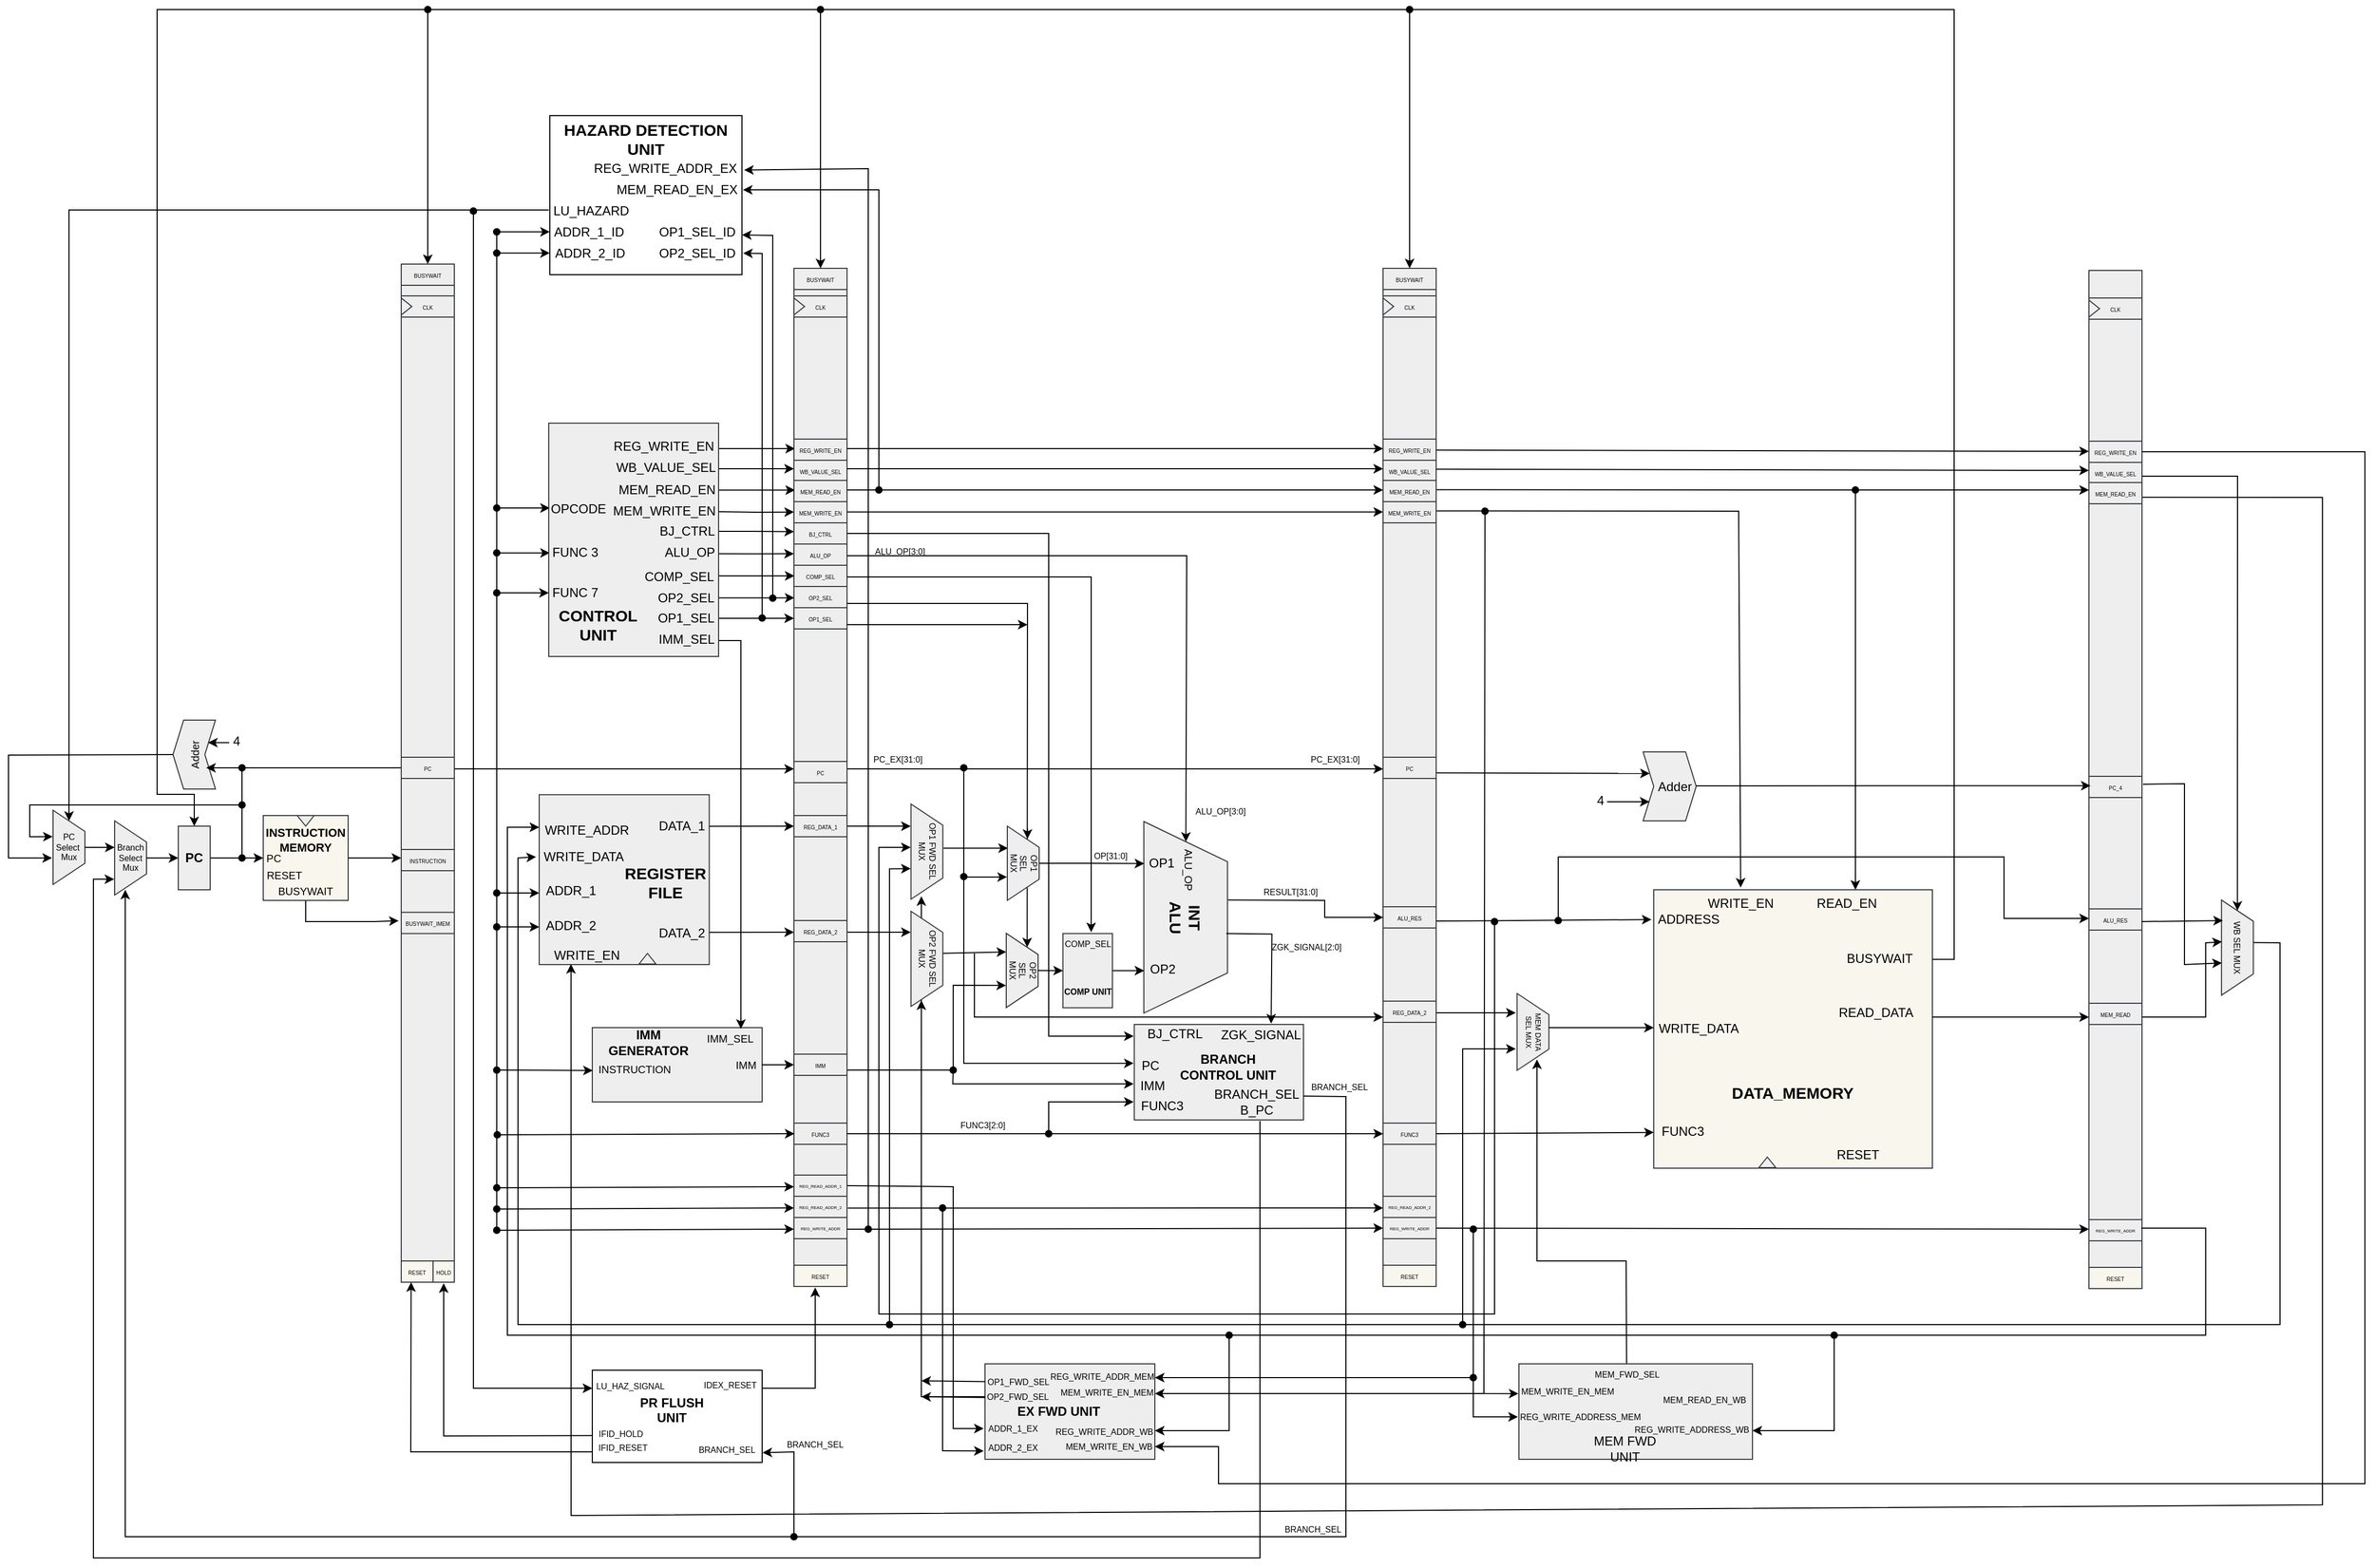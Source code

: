 <mxfile version="21.7.5" type="google">
  <diagram name="Page-1" id="Af7AP3Fj3nr_ey9SDYD-">
    <mxGraphModel grid="1" page="1" gridSize="10" guides="1" tooltips="1" connect="1" arrows="1" fold="1" pageScale="1" pageWidth="850" pageHeight="1100" math="0" shadow="0">
      <root>
        <mxCell id="0" />
        <mxCell id="1" parent="0" />
        <mxCell id="3l47Nc2kNrJPuL0uOXAb-8" style="edgeStyle=orthogonalEdgeStyle;rounded=0;orthogonalLoop=1;jettySize=auto;html=1;exitX=0.5;exitY=1;exitDx=0;exitDy=0;entryX=-0.048;entryY=0.645;entryDx=0;entryDy=0;entryPerimeter=0;" edge="1" parent="1" source="-pVyr4qSZW9j6nxWmR7E-1" target="HLhZyPjLY0RMyOh3kIm4-85">
          <mxGeometry relative="1" as="geometry" />
        </mxCell>
        <mxCell id="-pVyr4qSZW9j6nxWmR7E-1" value="" style="whiteSpace=wrap;html=1;aspect=fixed;fillColor=#f9f7ed;strokeColor=#36393d;" vertex="1" parent="1">
          <mxGeometry x="220" y="280" width="80" height="80" as="geometry" />
        </mxCell>
        <mxCell id="-pVyr4qSZW9j6nxWmR7E-20" value="" style="rounded=0;whiteSpace=wrap;html=1;fillColor=#eeeeee;strokeColor=#36393d;" vertex="1" parent="1">
          <mxGeometry x="530" y="480" width="160" height="70" as="geometry" />
        </mxCell>
        <mxCell id="-pVyr4qSZW9j6nxWmR7E-24" value="&lt;div style=&quot;font-size: 15px;&quot;&gt;&lt;font style=&quot;font-size: 15px;&quot;&gt;&lt;b&gt;&lt;font style=&quot;font-size: 15px;&quot; color=&quot;#000000&quot;&gt;INT&lt;/font&gt;&lt;/b&gt;&lt;/font&gt;&lt;/div&gt;&lt;div style=&quot;font-size: 15px;&quot;&gt;&lt;font style=&quot;font-size: 15px;&quot;&gt;&lt;b&gt;&lt;font style=&quot;font-size: 15px;&quot; color=&quot;#000000&quot;&gt;ALU&lt;/font&gt;&lt;/b&gt;&lt;/font&gt;&lt;/div&gt;" style="shape=trapezoid;perimeter=trapezoidPerimeter;whiteSpace=wrap;html=1;fixedSize=1;fillColor=#eeeeee;strokeColor=#36393d;rotation=90;size=37.87;" vertex="1" parent="1">
          <mxGeometry x="998.7" y="336.57" width="180.63" height="78.76" as="geometry" />
        </mxCell>
        <mxCell id="-pVyr4qSZW9j6nxWmR7E-25" value="" style="rounded=0;whiteSpace=wrap;html=1;fillColor=#eeeeee;strokeColor=#36393d;" vertex="1" parent="1">
          <mxGeometry x="1040.63" y="477" width="159.37" height="90" as="geometry" />
        </mxCell>
        <mxCell id="HLhZyPjLY0RMyOh3kIm4-180" style="edgeStyle=orthogonalEdgeStyle;rounded=0;orthogonalLoop=1;jettySize=auto;html=1;exitX=0.5;exitY=0;exitDx=0;exitDy=0;" edge="1" parent="1" source="-pVyr4qSZW9j6nxWmR7E-39">
          <mxGeometry relative="1" as="geometry">
            <mxPoint x="1050" y="325.286" as="targetPoint" />
          </mxGeometry>
        </mxCell>
        <mxCell id="HLhZyPjLY0RMyOh3kIm4-177" style="edgeStyle=orthogonalEdgeStyle;rounded=0;orthogonalLoop=1;jettySize=auto;html=1;exitX=1;exitY=0.5;exitDx=0;exitDy=0;" edge="1" parent="1" source="-pVyr4qSZW9j6nxWmR7E-41">
          <mxGeometry relative="1" as="geometry">
            <mxPoint x="1050" y="426.222" as="targetPoint" />
          </mxGeometry>
        </mxCell>
        <mxCell id="-pVyr4qSZW9j6nxWmR7E-41" value="" style="rounded=0;whiteSpace=wrap;html=1;fillColor=#eeeeee;strokeColor=#36393d;fontColor=#000000;" vertex="1" parent="1">
          <mxGeometry x="973.39" y="391.25" width="46.61" height="70" as="geometry" />
        </mxCell>
        <mxCell id="-pVyr4qSZW9j6nxWmR7E-43" value="&lt;div style=&quot;font-size: 11px;&quot;&gt;&lt;b&gt;&lt;font style=&quot;font-size: 11px;&quot;&gt;INSTRUCTION MEMORY&lt;br&gt;&lt;/font&gt;&lt;/b&gt;&lt;/div&gt;" style="text;html=1;strokeColor=none;fillColor=none;align=center;verticalAlign=middle;whiteSpace=wrap;rounded=0;fontColor=#000000;" vertex="1" parent="1">
          <mxGeometry x="230" y="288" width="60" height="30" as="geometry" />
        </mxCell>
        <mxCell id="-pVyr4qSZW9j6nxWmR7E-46" value="&lt;div&gt;Register &lt;br&gt;&lt;/div&gt;&lt;div&gt;File&lt;br&gt;&lt;/div&gt;" style="text;html=1;strokeColor=none;fillColor=none;align=center;verticalAlign=middle;whiteSpace=wrap;rounded=0;fontColor=#000000;" vertex="1" parent="1">
          <mxGeometry x="489" y="315" width="60" height="30" as="geometry" />
        </mxCell>
        <mxCell id="-pVyr4qSZW9j6nxWmR7E-49" value="&lt;div style=&quot;font-size: 8px;&quot;&gt;&lt;font style=&quot;font-size: 8px;&quot; color=&quot;#000000&quot;&gt;OP2&lt;/font&gt;&lt;/div&gt;&lt;div style=&quot;font-size: 8px;&quot;&gt;&lt;font style=&quot;font-size: 8px;&quot; color=&quot;#000000&quot;&gt;SEL&lt;/font&gt;&lt;/div&gt;&lt;div style=&quot;font-size: 8px;&quot;&gt;&lt;font style=&quot;font-size: 8px;&quot; color=&quot;#000000&quot;&gt;MUX&lt;br&gt;&lt;/font&gt;&lt;/div&gt;" style="shape=trapezoid;perimeter=trapezoidPerimeter;whiteSpace=wrap;html=1;fixedSize=1;fillColor=#eeeeee;strokeColor=#36393d;rotation=90;" vertex="1" parent="1">
          <mxGeometry x="900" y="411.07" width="70" height="30" as="geometry" />
        </mxCell>
        <mxCell id="-pVyr4qSZW9j6nxWmR7E-51" value="&lt;p style=&quot;line-height: 40%;&quot;&gt;&lt;/p&gt;&lt;div&gt;&lt;b&gt;&lt;font style=&quot;font-size: 8px;&quot;&gt;COMP UNIT&lt;/font&gt;&lt;/b&gt;&lt;/div&gt;&lt;p&gt;&lt;/p&gt;" style="text;html=1;strokeColor=none;fillColor=none;align=center;verticalAlign=middle;whiteSpace=wrap;rounded=0;fontColor=#000000;rotation=0;" vertex="1" parent="1">
          <mxGeometry x="973.39" y="445" width="48" height="0.56" as="geometry" />
        </mxCell>
        <mxCell id="-pVyr4qSZW9j6nxWmR7E-58" value="&lt;div&gt;&lt;b&gt;IMM&lt;/b&gt;&lt;/div&gt;&lt;div&gt;&lt;b&gt;GENERATOR&lt;/b&gt;&lt;/div&gt;" style="text;html=1;strokeColor=none;fillColor=none;align=center;verticalAlign=middle;whiteSpace=wrap;rounded=0;fontColor=#000000;" vertex="1" parent="1">
          <mxGeometry x="553" y="479" width="60" height="30" as="geometry" />
        </mxCell>
        <mxCell id="-pVyr4qSZW9j6nxWmR7E-59" value="&lt;b&gt;BRANCH CONTROL UNIT&lt;/b&gt;" style="text;html=1;strokeColor=none;fillColor=none;align=center;verticalAlign=middle;whiteSpace=wrap;rounded=0;fontColor=#000000;spacingTop=1;spacing=2;" vertex="1" parent="1">
          <mxGeometry x="1079.33" y="501" width="100" height="30" as="geometry" />
        </mxCell>
        <mxCell id="-pVyr4qSZW9j6nxWmR7E-64" value="" style="group" vertex="1" connectable="0" parent="1">
          <mxGeometry x="135" y="190" width="100" height="65" as="geometry" />
        </mxCell>
        <mxCell id="-pVyr4qSZW9j6nxWmR7E-16" value="" style="shape=step;perimeter=stepPerimeter;whiteSpace=wrap;html=1;fixedSize=1;size=10;fillColor=#eeeeee;strokeColor=#36393d;rotation=-180;" vertex="1" parent="-pVyr4qSZW9j6nxWmR7E-64">
          <mxGeometry width="40" height="65" as="geometry" />
        </mxCell>
        <mxCell id="-pVyr4qSZW9j6nxWmR7E-45" value="&lt;font style=&quot;font-size: 10px;&quot; color=&quot;#000000&quot;&gt;Adder&lt;/font&gt;" style="text;html=1;strokeColor=none;fillColor=none;align=center;verticalAlign=middle;whiteSpace=wrap;rounded=0;rotation=-90;" vertex="1" parent="-pVyr4qSZW9j6nxWmR7E-64">
          <mxGeometry x="-5" y="21.25" width="50" height="22.5" as="geometry" />
        </mxCell>
        <mxCell id="-pVyr4qSZW9j6nxWmR7E-75" value="" style="endArrow=classic;html=1;rounded=0;" edge="1" parent="-pVyr4qSZW9j6nxWmR7E-64">
          <mxGeometry width="50" height="50" relative="1" as="geometry">
            <mxPoint x="53" y="21.25" as="sourcePoint" />
            <mxPoint x="33" y="21.25" as="targetPoint" />
          </mxGeometry>
        </mxCell>
        <mxCell id="s9KCdLrKtUiWxoVM0cNU-107" value="4" style="text;html=1;strokeColor=none;fillColor=none;align=center;verticalAlign=middle;whiteSpace=wrap;rounded=0;" vertex="1" parent="-pVyr4qSZW9j6nxWmR7E-64">
          <mxGeometry x="50" y="5" width="20" height="30" as="geometry" />
        </mxCell>
        <mxCell id="-pVyr4qSZW9j6nxWmR7E-66" style="edgeStyle=orthogonalEdgeStyle;rounded=0;orthogonalLoop=1;jettySize=auto;html=1;exitX=1;exitY=0.5;exitDx=0;exitDy=0;entryX=0;entryY=0.5;entryDx=0;entryDy=0;" edge="1" parent="1" source="-pVyr4qSZW9j6nxWmR7E-2" target="-pVyr4qSZW9j6nxWmR7E-1">
          <mxGeometry relative="1" as="geometry" />
        </mxCell>
        <mxCell id="-pVyr4qSZW9j6nxWmR7E-70" value="" style="group" vertex="1" connectable="0" parent="1">
          <mxGeometry x="140" y="290" width="30" height="60" as="geometry" />
        </mxCell>
        <mxCell id="-pVyr4qSZW9j6nxWmR7E-2" value="" style="rounded=0;whiteSpace=wrap;html=1;fillColor=#eeeeee;strokeColor=#36393d;" vertex="1" parent="-pVyr4qSZW9j6nxWmR7E-70">
          <mxGeometry width="30" height="60" as="geometry" />
        </mxCell>
        <mxCell id="-pVyr4qSZW9j6nxWmR7E-42" value="&lt;b&gt;PC&lt;/b&gt;" style="text;html=1;align=center;verticalAlign=middle;whiteSpace=wrap;rounded=0;fontColor=#000000;" vertex="1" parent="-pVyr4qSZW9j6nxWmR7E-70">
          <mxGeometry y="15" width="30" height="30" as="geometry" />
        </mxCell>
        <mxCell id="-pVyr4qSZW9j6nxWmR7E-71" value="" style="group" vertex="1" connectable="0" parent="1">
          <mxGeometry x="80" y="285" width="30" height="70" as="geometry" />
        </mxCell>
        <mxCell id="-pVyr4qSZW9j6nxWmR7E-3" value="" style="shape=trapezoid;perimeter=trapezoidPerimeter;whiteSpace=wrap;html=1;fixedSize=1;fillColor=#eeeeee;strokeColor=#36393d;rotation=90;" vertex="1" parent="-pVyr4qSZW9j6nxWmR7E-71">
          <mxGeometry x="-20" y="20" width="70" height="30" as="geometry" />
        </mxCell>
        <mxCell id="-pVyr4qSZW9j6nxWmR7E-44" value="&lt;div style=&quot;font-size: 8px;&quot;&gt;&lt;font style=&quot;font-size: 8px;&quot;&gt;Branch Select &lt;br&gt;&lt;/font&gt;&lt;/div&gt;&lt;div style=&quot;font-size: 8px;&quot;&gt;&lt;font style=&quot;font-size: 8px;&quot;&gt;Mux&lt;/font&gt;&lt;br&gt;&lt;/div&gt;" style="text;html=1;strokeColor=none;fillColor=none;align=center;verticalAlign=middle;whiteSpace=wrap;rounded=0;fontColor=#000000;" vertex="1" parent="-pVyr4qSZW9j6nxWmR7E-71">
          <mxGeometry y="20" width="30" height="30" as="geometry" />
        </mxCell>
        <mxCell id="-pVyr4qSZW9j6nxWmR7E-72" style="edgeStyle=orthogonalEdgeStyle;rounded=0;orthogonalLoop=1;jettySize=auto;html=1;exitX=1;exitY=0.5;exitDx=0;exitDy=0;entryX=0;entryY=0.5;entryDx=0;entryDy=0;" edge="1" parent="1" source="-pVyr4qSZW9j6nxWmR7E-44" target="-pVyr4qSZW9j6nxWmR7E-42">
          <mxGeometry relative="1" as="geometry" />
        </mxCell>
        <mxCell id="-pVyr4qSZW9j6nxWmR7E-74" value="" style="endArrow=classic;html=1;rounded=0;startArrow=oval;startFill=1;edgeStyle=orthogonalEdgeStyle;entryX=0.25;entryY=1;entryDx=0;entryDy=0;endFill=1;" edge="1" parent="1" target="-pVyr4qSZW9j6nxWmR7E-45">
          <mxGeometry width="50" height="50" relative="1" as="geometry">
            <mxPoint x="200" y="320" as="sourcePoint" />
            <mxPoint x="200" y="240" as="targetPoint" />
            <Array as="points">
              <mxPoint x="200" y="235" />
            </Array>
          </mxGeometry>
        </mxCell>
        <mxCell id="-pVyr4qSZW9j6nxWmR7E-85" value="" style="endArrow=none;html=1;rounded=0;" edge="1" parent="1">
          <mxGeometry width="50" height="50" relative="1" as="geometry">
            <mxPoint x="440" y="670" as="sourcePoint" />
            <mxPoint x="440" y="-270" as="targetPoint" />
          </mxGeometry>
        </mxCell>
        <mxCell id="-pVyr4qSZW9j6nxWmR7E-86" value="" style="endArrow=classic;html=1;rounded=0;entryX=0;entryY=0.5;entryDx=0;entryDy=0;startArrow=oval;startFill=1;" edge="1" parent="1">
          <mxGeometry width="50" height="50" relative="1" as="geometry">
            <mxPoint x="200" y="235" as="sourcePoint" />
            <mxPoint x="360" y="235" as="targetPoint" />
          </mxGeometry>
        </mxCell>
        <mxCell id="-pVyr4qSZW9j6nxWmR7E-96" value="" style="endArrow=classic;html=1;rounded=0;startArrow=oval;startFill=1;entryX=0;entryY=0.5;entryDx=0;entryDy=0;" edge="1" parent="1" target="-pVyr4qSZW9j6nxWmR7E-108">
          <mxGeometry width="50" height="50" relative="1" as="geometry">
            <mxPoint x="440" y="70" as="sourcePoint" />
            <mxPoint x="480" y="70" as="targetPoint" />
          </mxGeometry>
        </mxCell>
        <mxCell id="-pVyr4qSZW9j6nxWmR7E-18" value="" style="whiteSpace=wrap;html=1;aspect=fixed;fillColor=#eeeeee;strokeColor=#36393d;" vertex="1" parent="1">
          <mxGeometry x="480" y="260.32" width="160.209" height="160.209" as="geometry" />
        </mxCell>
        <mxCell id="-pVyr4qSZW9j6nxWmR7E-62" value="&lt;div style=&quot;font-size: 15px;&quot;&gt;&lt;font style=&quot;font-size: 15px;&quot;&gt;&lt;b&gt;REGISTER &lt;br&gt;&lt;/b&gt;&lt;/font&gt;&lt;/div&gt;&lt;div style=&quot;font-size: 15px;&quot;&gt;&lt;font style=&quot;font-size: 15px;&quot;&gt;&lt;b&gt;FILE&lt;/b&gt;&lt;/font&gt;&lt;br&gt;&lt;/div&gt;" style="text;html=1;strokeColor=none;fillColor=none;align=center;verticalAlign=middle;whiteSpace=wrap;rounded=0;fontColor=#000000;" vertex="1" parent="1">
          <mxGeometry x="567.375" y="326.255" width="63.75" height="33.75" as="geometry" />
        </mxCell>
        <mxCell id="-pVyr4qSZW9j6nxWmR7E-99" value="WRITE_ADDR" style="text;html=1;strokeColor=none;fillColor=none;align=center;verticalAlign=middle;whiteSpace=wrap;rounded=0;fontColor=#000000;" vertex="1" parent="1">
          <mxGeometry x="489.22" y="279" width="71.78" height="30" as="geometry" />
        </mxCell>
        <mxCell id="-pVyr4qSZW9j6nxWmR7E-100" value="" style="group" vertex="1" connectable="0" parent="1">
          <mxGeometry x="440" y="369" width="100" height="30" as="geometry" />
        </mxCell>
        <mxCell id="-pVyr4qSZW9j6nxWmR7E-88" value="" style="endArrow=classic;html=1;rounded=0;startArrow=oval;startFill=1;" edge="1" parent="-pVyr4qSZW9j6nxWmR7E-100">
          <mxGeometry width="50" height="50" relative="1" as="geometry">
            <mxPoint y="16" as="sourcePoint" />
            <mxPoint x="40" y="16" as="targetPoint" />
          </mxGeometry>
        </mxCell>
        <mxCell id="-pVyr4qSZW9j6nxWmR7E-98" value="&lt;div&gt;ADDR_2&lt;br&gt;&lt;/div&gt;" style="text;html=1;strokeColor=none;fillColor=none;align=center;verticalAlign=middle;whiteSpace=wrap;rounded=0;fontColor=#000000;" vertex="1" parent="-pVyr4qSZW9j6nxWmR7E-100">
          <mxGeometry x="40" width="60" height="30" as="geometry" />
        </mxCell>
        <mxCell id="-pVyr4qSZW9j6nxWmR7E-101" value="" style="group" vertex="1" connectable="0" parent="1">
          <mxGeometry x="440" y="336" width="100" height="30" as="geometry" />
        </mxCell>
        <mxCell id="-pVyr4qSZW9j6nxWmR7E-87" value="" style="endArrow=classic;html=1;rounded=0;startArrow=oval;startFill=1;" edge="1" parent="-pVyr4qSZW9j6nxWmR7E-101">
          <mxGeometry width="50" height="50" relative="1" as="geometry">
            <mxPoint y="17" as="sourcePoint" />
            <mxPoint x="40" y="17" as="targetPoint" />
          </mxGeometry>
        </mxCell>
        <mxCell id="-pVyr4qSZW9j6nxWmR7E-97" value="ADDR_1" style="text;html=1;strokeColor=none;fillColor=none;align=center;verticalAlign=middle;whiteSpace=wrap;rounded=0;fontColor=#000000;" vertex="1" parent="-pVyr4qSZW9j6nxWmR7E-101">
          <mxGeometry x="40" width="60" height="30" as="geometry" />
        </mxCell>
        <mxCell id="-pVyr4qSZW9j6nxWmR7E-102" value="WRITE_DATA" style="text;html=1;strokeColor=none;fillColor=none;align=center;verticalAlign=middle;whiteSpace=wrap;rounded=0;fontColor=#000000;" vertex="1" parent="1">
          <mxGeometry x="477" y="304" width="90" height="30" as="geometry" />
        </mxCell>
        <mxCell id="-pVyr4qSZW9j6nxWmR7E-103" value="WRITE_EN" style="text;html=1;strokeColor=none;fillColor=none;align=center;verticalAlign=middle;whiteSpace=wrap;rounded=0;fontColor=#000000;" vertex="1" parent="1">
          <mxGeometry x="489" y="397" width="71.78" height="30" as="geometry" />
        </mxCell>
        <mxCell id="-pVyr4qSZW9j6nxWmR7E-105" value="" style="endArrow=classic;html=1;rounded=0;startArrow=oval;startFill=1;entryX=0;entryY=0.647;entryDx=0;entryDy=0;entryPerimeter=0;" edge="1" parent="1">
          <mxGeometry width="50" height="50" relative="1" as="geometry">
            <mxPoint x="440" y="32.32" as="sourcePoint" />
            <mxPoint x="490" y="32.32" as="targetPoint" />
          </mxGeometry>
        </mxCell>
        <mxCell id="-pVyr4qSZW9j6nxWmR7E-106" value="" style="endArrow=classic;html=1;rounded=0;startArrow=oval;startFill=1;entryX=0;entryY=0.647;entryDx=0;entryDy=0;entryPerimeter=0;" edge="1" parent="1">
          <mxGeometry width="50" height="50" relative="1" as="geometry">
            <mxPoint x="440" y="-10" as="sourcePoint" />
            <mxPoint x="490" y="-10" as="targetPoint" />
          </mxGeometry>
        </mxCell>
        <mxCell id="-pVyr4qSZW9j6nxWmR7E-109" value="" style="endArrow=classic;html=1;rounded=0;entryX=0.009;entryY=0.577;entryDx=0;entryDy=0;entryPerimeter=0;startArrow=oval;startFill=1;" edge="1" parent="1">
          <mxGeometry width="50" height="50" relative="1" as="geometry">
            <mxPoint x="440" y="520" as="sourcePoint" />
            <mxPoint x="530.44" y="520.39" as="targetPoint" />
          </mxGeometry>
        </mxCell>
        <mxCell id="-pVyr4qSZW9j6nxWmR7E-110" value="" style="endArrow=classic;html=1;rounded=0;exitX=1;exitY=0.5;exitDx=0;exitDy=0;" edge="1" parent="1">
          <mxGeometry width="50" height="50" relative="1" as="geometry">
            <mxPoint x="390" y="236" as="sourcePoint" />
            <mxPoint x="720.0" y="236" as="targetPoint" />
          </mxGeometry>
        </mxCell>
        <mxCell id="-pVyr4qSZW9j6nxWmR7E-111" value="DATA_1" style="text;html=1;strokeColor=none;fillColor=none;align=center;verticalAlign=middle;whiteSpace=wrap;rounded=0;fontColor=#000000;" vertex="1" parent="1">
          <mxGeometry x="590" y="275" width="48.78" height="30" as="geometry" />
        </mxCell>
        <mxCell id="-pVyr4qSZW9j6nxWmR7E-112" value="DATA_2" style="text;html=1;strokeColor=none;fillColor=none;align=center;verticalAlign=middle;whiteSpace=wrap;rounded=0;fontColor=#000000;" vertex="1" parent="1">
          <mxGeometry x="590" y="376" width="48.78" height="30" as="geometry" />
        </mxCell>
        <mxCell id="HLhZyPjLY0RMyOh3kIm4-1" value="" style="edgeStyle=orthogonalEdgeStyle;rounded=0;orthogonalLoop=1;jettySize=auto;html=1;entryX=0.881;entryY=0.016;entryDx=0;entryDy=0;entryPerimeter=0;" edge="1" parent="1" source="-pVyr4qSZW9j6nxWmR7E-113" target="-pVyr4qSZW9j6nxWmR7E-20">
          <mxGeometry relative="1" as="geometry">
            <mxPoint x="670" y="450" as="targetPoint" />
            <Array as="points">
              <mxPoint x="670" y="115" />
              <mxPoint x="670" y="481" />
            </Array>
          </mxGeometry>
        </mxCell>
        <mxCell id="HLhZyPjLY0RMyOh3kIm4-4" value="&lt;font style=&quot;font-size: 10px;&quot;&gt;IMM_SEL&lt;/font&gt;" style="text;html=1;strokeColor=none;fillColor=none;align=center;verticalAlign=middle;whiteSpace=wrap;rounded=0;fontColor=#000000;" vertex="1" parent="1">
          <mxGeometry x="630" y="480" width="60" height="20" as="geometry" />
        </mxCell>
        <mxCell id="HLhZyPjLY0RMyOh3kIm4-7" style="edgeStyle=orthogonalEdgeStyle;rounded=0;orthogonalLoop=1;jettySize=auto;html=1;entryX=0.004;entryY=0.328;entryDx=0;entryDy=0;entryPerimeter=0;exitX=0.998;exitY=0.559;exitDx=0;exitDy=0;exitPerimeter=0;" edge="1" parent="1" source="HLhZyPjLY0RMyOh3kIm4-5">
          <mxGeometry relative="1" as="geometry">
            <mxPoint x="649.88" y="33.12" as="sourcePoint" />
            <mxPoint x="719.88" y="33.12" as="targetPoint" />
          </mxGeometry>
        </mxCell>
        <mxCell id="HLhZyPjLY0RMyOh3kIm4-9" value="" style="endArrow=classic;html=1;rounded=0;entryX=0;entryY=0.5;entryDx=0;entryDy=0;" edge="1" parent="1">
          <mxGeometry width="50" height="50" relative="1" as="geometry">
            <mxPoint x="770" y="236" as="sourcePoint" />
            <mxPoint x="1275" y="236" as="targetPoint" />
          </mxGeometry>
        </mxCell>
        <mxCell id="HLhZyPjLY0RMyOh3kIm4-15" style="edgeStyle=orthogonalEdgeStyle;rounded=0;orthogonalLoop=1;jettySize=auto;html=1;entryX=0.004;entryY=0.328;entryDx=0;entryDy=0;entryPerimeter=0;exitX=1;exitY=0.5;exitDx=0;exitDy=0;" edge="1" parent="1" source="HLhZyPjLY0RMyOh3kIm4-10">
          <mxGeometry relative="1" as="geometry">
            <mxPoint x="650" y="12.29" as="sourcePoint" />
            <mxPoint x="720" y="12.29" as="targetPoint" />
          </mxGeometry>
        </mxCell>
        <mxCell id="HLhZyPjLY0RMyOh3kIm4-19" style="edgeStyle=orthogonalEdgeStyle;rounded=0;orthogonalLoop=1;jettySize=auto;html=1;entryX=0.004;entryY=0.328;entryDx=0;entryDy=0;entryPerimeter=0;" edge="1" parent="1">
          <mxGeometry relative="1" as="geometry">
            <mxPoint x="649" y="-26.88" as="sourcePoint" />
            <mxPoint x="721" y="-26.88" as="targetPoint" />
          </mxGeometry>
        </mxCell>
        <mxCell id="HLhZyPjLY0RMyOh3kIm4-20" style="edgeStyle=orthogonalEdgeStyle;rounded=0;orthogonalLoop=1;jettySize=auto;html=1;entryX=0.004;entryY=0.328;entryDx=0;entryDy=0;entryPerimeter=0;" edge="1" parent="1">
          <mxGeometry relative="1" as="geometry">
            <mxPoint x="648" y="-47" as="sourcePoint" />
            <mxPoint x="720" y="-47" as="targetPoint" />
          </mxGeometry>
        </mxCell>
        <mxCell id="HLhZyPjLY0RMyOh3kIm4-21" style="edgeStyle=orthogonalEdgeStyle;rounded=0;orthogonalLoop=1;jettySize=auto;html=1;entryX=0.004;entryY=0.328;entryDx=0;entryDy=0;entryPerimeter=0;" edge="1" parent="1">
          <mxGeometry relative="1" as="geometry">
            <mxPoint x="649" y="-66" as="sourcePoint" />
            <mxPoint x="721" y="-66" as="targetPoint" />
          </mxGeometry>
        </mxCell>
        <mxCell id="HLhZyPjLY0RMyOh3kIm4-22" style="edgeStyle=orthogonalEdgeStyle;rounded=0;orthogonalLoop=1;jettySize=auto;html=1;entryX=0.004;entryY=0.328;entryDx=0;entryDy=0;entryPerimeter=0;exitX=1;exitY=0.5;exitDx=0;exitDy=0;" edge="1" parent="1">
          <mxGeometry relative="1" as="geometry">
            <mxPoint x="649" y="-6.5" as="sourcePoint" />
            <mxPoint x="720" y="-6.21" as="targetPoint" />
          </mxGeometry>
        </mxCell>
        <mxCell id="HLhZyPjLY0RMyOh3kIm4-24" value="" style="endArrow=classic;html=1;rounded=0;entryX=-0.11;entryY=0.581;entryDx=0;entryDy=0;entryPerimeter=0;exitX=1.001;exitY=0.373;exitDx=0;exitDy=0;exitPerimeter=0;" edge="1" parent="1">
          <mxGeometry width="50" height="50" relative="1" as="geometry">
            <mxPoint x="640.37" y="290.078" as="sourcePoint" />
            <mxPoint x="720.0" y="290.0" as="targetPoint" />
          </mxGeometry>
        </mxCell>
        <mxCell id="HLhZyPjLY0RMyOh3kIm4-46" style="edgeStyle=orthogonalEdgeStyle;rounded=0;orthogonalLoop=1;jettySize=auto;html=1;exitX=0.997;exitY=0.818;exitDx=0;exitDy=0;exitPerimeter=0;" edge="1" parent="1">
          <mxGeometry relative="1" as="geometry">
            <mxPoint x="649.48" y="74.71" as="sourcePoint" />
            <mxPoint x="720.48" y="74.71" as="targetPoint" />
          </mxGeometry>
        </mxCell>
        <mxCell id="HLhZyPjLY0RMyOh3kIm4-82" value="" style="group" vertex="1" connectable="0" parent="1">
          <mxGeometry x="1530" y="350" width="262.5" height="262.5" as="geometry" />
        </mxCell>
        <mxCell id="-pVyr4qSZW9j6nxWmR7E-26" value="" style="whiteSpace=wrap;html=1;aspect=fixed;fillColor=#f9f7ed;strokeColor=#36393d;" vertex="1" parent="HLhZyPjLY0RMyOh3kIm4-82">
          <mxGeometry width="262.5" height="262.5" as="geometry" />
        </mxCell>
        <mxCell id="-pVyr4qSZW9j6nxWmR7E-54" value="&lt;font style=&quot;font-size: 15px;&quot;&gt;&lt;b&gt;DATA_MEMORY&lt;/b&gt;&lt;/font&gt;" style="text;html=1;strokeColor=none;fillColor=none;align=center;verticalAlign=middle;whiteSpace=wrap;rounded=0;fontColor=#000000;" vertex="1" parent="HLhZyPjLY0RMyOh3kIm4-82">
          <mxGeometry x="82.38" y="170" width="97.75" height="42.5" as="geometry" />
        </mxCell>
        <mxCell id="s9KCdLrKtUiWxoVM0cNU-60" value="ADDRESS" style="text;html=1;strokeColor=none;fillColor=none;align=center;verticalAlign=middle;whiteSpace=wrap;rounded=0;" vertex="1" parent="HLhZyPjLY0RMyOh3kIm4-82">
          <mxGeometry x="1" y="20" width="64" height="15" as="geometry" />
        </mxCell>
        <mxCell id="s9KCdLrKtUiWxoVM0cNU-61" value="WRITE_EN" style="text;html=1;strokeColor=none;fillColor=none;align=center;verticalAlign=middle;whiteSpace=wrap;rounded=0;" vertex="1" parent="HLhZyPjLY0RMyOh3kIm4-82">
          <mxGeometry x="50" y="5" width="64" height="15" as="geometry" />
        </mxCell>
        <mxCell id="s9KCdLrKtUiWxoVM0cNU-62" value="READ_EN" style="text;html=1;strokeColor=none;fillColor=none;align=center;verticalAlign=middle;whiteSpace=wrap;rounded=0;" vertex="1" parent="HLhZyPjLY0RMyOh3kIm4-82">
          <mxGeometry x="150" y="5" width="64" height="15" as="geometry" />
        </mxCell>
        <mxCell id="s9KCdLrKtUiWxoVM0cNU-63" value="WRITE_DATA" style="text;html=1;strokeColor=none;fillColor=none;align=center;verticalAlign=middle;whiteSpace=wrap;rounded=0;" vertex="1" parent="HLhZyPjLY0RMyOh3kIm4-82">
          <mxGeometry x="3" y="123.75" width="79" height="15" as="geometry" />
        </mxCell>
        <mxCell id="s9KCdLrKtUiWxoVM0cNU-64" value="READ_DATA" style="text;html=1;strokeColor=none;fillColor=none;align=center;verticalAlign=middle;whiteSpace=wrap;rounded=0;" vertex="1" parent="HLhZyPjLY0RMyOh3kIm4-82">
          <mxGeometry x="170" y="108.75" width="79" height="15" as="geometry" />
        </mxCell>
        <mxCell id="3l47Nc2kNrJPuL0uOXAb-1" value="BUSYWAIT" style="text;html=1;strokeColor=none;fillColor=none;align=center;verticalAlign=middle;whiteSpace=wrap;rounded=0;" vertex="1" parent="HLhZyPjLY0RMyOh3kIm4-82">
          <mxGeometry x="183.13" y="50" width="60" height="30" as="geometry" />
        </mxCell>
        <mxCell id="-I9MUBenOoTtmsug1_GX-89" value="" style="triangle;whiteSpace=wrap;html=1;rotation=-90;fillColor=#eeeeee;strokeColor=#36393d;" vertex="1" parent="HLhZyPjLY0RMyOh3kIm4-82">
          <mxGeometry x="102" y="249" width="10" height="16" as="geometry" />
        </mxCell>
        <mxCell id="eHQ0PaAztmqV_tfdJCIF-66" value="FUNC3" style="text;html=1;strokeColor=none;fillColor=none;align=center;verticalAlign=middle;whiteSpace=wrap;rounded=0;" vertex="1" parent="HLhZyPjLY0RMyOh3kIm4-82">
          <mxGeometry x="2" y="220.5" width="51.38" height="15" as="geometry" />
        </mxCell>
        <mxCell id="eHQ0PaAztmqV_tfdJCIF-81" value="RESET" style="text;html=1;strokeColor=none;fillColor=none;align=center;verticalAlign=middle;whiteSpace=wrap;rounded=0;" vertex="1" parent="HLhZyPjLY0RMyOh3kIm4-82">
          <mxGeometry x="166.62" y="242" width="51.38" height="15" as="geometry" />
        </mxCell>
        <mxCell id="HLhZyPjLY0RMyOh3kIm4-83" value="" style="group" vertex="1" connectable="0" parent="1">
          <mxGeometry x="1520" y="220" width="60" height="65" as="geometry" />
        </mxCell>
        <mxCell id="-pVyr4qSZW9j6nxWmR7E-56" value="" style="shape=step;perimeter=stepPerimeter;whiteSpace=wrap;html=1;fixedSize=1;size=10;fillColor=#eeeeee;strokeColor=#36393d;" vertex="1" parent="HLhZyPjLY0RMyOh3kIm4-83">
          <mxGeometry width="50" height="65" as="geometry" />
        </mxCell>
        <mxCell id="-pVyr4qSZW9j6nxWmR7E-57" value="&lt;font color=&quot;#000000&quot;&gt;Adder&lt;/font&gt;" style="text;html=1;strokeColor=none;fillColor=none;align=center;verticalAlign=middle;whiteSpace=wrap;rounded=0;" vertex="1" parent="HLhZyPjLY0RMyOh3kIm4-83">
          <mxGeometry x="10" y="17.5" width="40" height="30" as="geometry" />
        </mxCell>
        <mxCell id="HLhZyPjLY0RMyOh3kIm4-85" value="" style="rounded=0;whiteSpace=wrap;html=1;fillColor=#eeeeee;strokeColor=#36393d;" vertex="1" parent="1">
          <mxGeometry x="350" y="-240" width="50" height="960" as="geometry" />
        </mxCell>
        <mxCell id="HLhZyPjLY0RMyOh3kIm4-94" value="&lt;div style=&quot;line-height: 40%;&quot;&gt;&lt;font style=&quot;font-size: 5px;&quot; color=&quot;#000000&quot;&gt;PC&lt;/font&gt;&lt;/div&gt;" style="rounded=0;whiteSpace=wrap;html=1;fillColor=#eeeeee;strokeColor=#36393d;horizontal=1;" vertex="1" parent="1">
          <mxGeometry x="350" y="225" width="50" height="20" as="geometry" />
        </mxCell>
        <mxCell id="HLhZyPjLY0RMyOh3kIm4-95" value="&lt;div style=&quot;line-height: 40%;&quot;&gt;&lt;font style=&quot;font-size: 5px;&quot; color=&quot;#000000&quot;&gt;INSTRUCTION&lt;/font&gt;&lt;/div&gt;" style="rounded=0;whiteSpace=wrap;html=1;fillColor=#eeeeee;strokeColor=#36393d;horizontal=1;" vertex="1" parent="1">
          <mxGeometry x="350" y="312" width="50" height="20" as="geometry" />
        </mxCell>
        <mxCell id="HLhZyPjLY0RMyOh3kIm4-103" value="&lt;div style=&quot;line-height: 40%;&quot;&gt;&lt;font style=&quot;font-size: 5px;&quot; color=&quot;#000000&quot;&gt;RESET&lt;/font&gt;&lt;/div&gt;" style="rounded=0;whiteSpace=wrap;html=1;fillColor=#f9f7ed;strokeColor=#36393d;horizontal=1;imageWidth=25;" vertex="1" parent="1">
          <mxGeometry x="350" y="700" width="30" height="20" as="geometry" />
        </mxCell>
        <mxCell id="HLhZyPjLY0RMyOh3kIm4-104" value="" style="endArrow=classic;html=1;rounded=0;" edge="1" parent="1">
          <mxGeometry width="50" height="50" relative="1" as="geometry">
            <mxPoint x="300" y="320" as="sourcePoint" />
            <mxPoint x="350" y="320" as="targetPoint" />
          </mxGeometry>
        </mxCell>
        <mxCell id="HLhZyPjLY0RMyOh3kIm4-106" value="&lt;div style=&quot;line-height: 40%;&quot;&gt;&lt;font style=&quot;font-size: 5px;&quot; color=&quot;#000000&quot;&gt;HOLD&lt;/font&gt;&lt;/div&gt;" style="rounded=0;whiteSpace=wrap;html=1;fillColor=#f9f7ed;strokeColor=#36393d;horizontal=1;" vertex="1" parent="1">
          <mxGeometry x="380" y="700" width="20" height="20" as="geometry" />
        </mxCell>
        <mxCell id="HLhZyPjLY0RMyOh3kIm4-109" value="" style="endArrow=classic;html=1;rounded=0;entryX=0;entryY=0.5;entryDx=0;entryDy=0;startArrow=oval;startFill=1;" edge="1" parent="1">
          <mxGeometry width="50" height="50" relative="1" as="geometry">
            <mxPoint x="440" y="671" as="sourcePoint" />
            <mxPoint x="720" y="670" as="targetPoint" />
          </mxGeometry>
        </mxCell>
        <mxCell id="HLhZyPjLY0RMyOh3kIm4-110" value="" style="endArrow=classic;html=1;rounded=0;entryX=0;entryY=0.5;entryDx=0;entryDy=0;startArrow=oval;startFill=1;" edge="1" parent="1">
          <mxGeometry width="50" height="50" relative="1" as="geometry">
            <mxPoint x="440" y="651" as="sourcePoint" />
            <mxPoint x="720" y="650" as="targetPoint" />
          </mxGeometry>
        </mxCell>
        <mxCell id="HLhZyPjLY0RMyOh3kIm4-111" value="" style="endArrow=classic;html=1;rounded=0;entryX=0;entryY=0.5;entryDx=0;entryDy=0;startArrow=oval;startFill=1;" edge="1" parent="1">
          <mxGeometry width="50" height="50" relative="1" as="geometry">
            <mxPoint x="440" y="631" as="sourcePoint" />
            <mxPoint x="720" y="630" as="targetPoint" />
          </mxGeometry>
        </mxCell>
        <mxCell id="HLhZyPjLY0RMyOh3kIm4-112" style="edgeStyle=orthogonalEdgeStyle;rounded=0;orthogonalLoop=1;jettySize=auto;html=1;exitX=0.997;exitY=0.818;exitDx=0;exitDy=0;exitPerimeter=0;" edge="1" parent="1">
          <mxGeometry relative="1" as="geometry">
            <mxPoint x="649" y="94" as="sourcePoint" />
            <mxPoint x="720" y="94" as="targetPoint" />
          </mxGeometry>
        </mxCell>
        <mxCell id="-pVyr4qSZW9j6nxWmR7E-30" value="" style="rounded=0;whiteSpace=wrap;html=1;fillColor=#eeeeee;strokeColor=#36393d;movable=1;resizable=1;rotatable=1;deletable=1;editable=1;locked=0;connectable=1;" vertex="1" parent="1">
          <mxGeometry x="489" y="-90" width="160" height="220" as="geometry" />
        </mxCell>
        <mxCell id="-pVyr4qSZW9j6nxWmR7E-47" value="&lt;div style=&quot;font-size: 15px;&quot;&gt;&lt;font style=&quot;font-size: 15px;&quot;&gt;&lt;b&gt;CONTROL&lt;/b&gt;&lt;/font&gt;&lt;/div&gt;&lt;div style=&quot;font-size: 15px;&quot;&gt;&lt;font style=&quot;font-size: 15px;&quot;&gt;&lt;b&gt;UNIT&lt;/b&gt;&lt;/font&gt;&lt;br&gt;&lt;/div&gt;" style="text;html=1;strokeColor=none;fillColor=none;align=center;verticalAlign=middle;whiteSpace=wrap;rounded=0;fontColor=#000000;" vertex="1" parent="1">
          <mxGeometry x="504.25" y="85" width="62.75" height="30" as="geometry" />
        </mxCell>
        <mxCell id="-pVyr4qSZW9j6nxWmR7E-104" value="&lt;div&gt;OPCODE&lt;/div&gt;" style="text;html=1;strokeColor=none;fillColor=none;align=center;verticalAlign=middle;whiteSpace=wrap;rounded=0;fontColor=#000000;" vertex="1" parent="1">
          <mxGeometry x="492" y="-24" width="50" height="30" as="geometry" />
        </mxCell>
        <mxCell id="-pVyr4qSZW9j6nxWmR7E-107" value="FUNC 3" style="text;html=1;strokeColor=none;fillColor=none;align=center;verticalAlign=middle;whiteSpace=wrap;rounded=0;fontColor=#000000;" vertex="1" parent="1">
          <mxGeometry x="489" y="17" width="50" height="30" as="geometry" />
        </mxCell>
        <mxCell id="-pVyr4qSZW9j6nxWmR7E-108" value="FUNC 7" style="text;html=1;strokeColor=none;fillColor=none;align=center;verticalAlign=middle;whiteSpace=wrap;rounded=0;fontColor=#000000;" vertex="1" parent="1">
          <mxGeometry x="489" y="55" width="50" height="30" as="geometry" />
        </mxCell>
        <mxCell id="-pVyr4qSZW9j6nxWmR7E-113" value="IMM_SEL" style="text;html=1;strokeColor=none;fillColor=none;align=center;verticalAlign=middle;whiteSpace=wrap;rounded=0;fontColor=#000000;" vertex="1" parent="1">
          <mxGeometry x="590" y="99" width="58" height="30" as="geometry" />
        </mxCell>
        <mxCell id="-pVyr4qSZW9j6nxWmR7E-128" value="OP1_SEL" style="text;html=1;strokeColor=none;fillColor=none;align=center;verticalAlign=middle;whiteSpace=wrap;rounded=0;fontColor=#000000;" vertex="1" parent="1">
          <mxGeometry x="589" y="79" width="59" height="30" as="geometry" />
        </mxCell>
        <mxCell id="-pVyr4qSZW9j6nxWmR7E-129" value="&lt;div&gt;OP2_SEL&lt;/div&gt;" style="text;html=1;strokeColor=none;fillColor=none;align=center;verticalAlign=middle;whiteSpace=wrap;rounded=0;fontColor=#000000;" vertex="1" parent="1">
          <mxGeometry x="589" y="60" width="59" height="30" as="geometry" />
        </mxCell>
        <mxCell id="HLhZyPjLY0RMyOh3kIm4-5" value="ALU_OP" style="text;html=1;strokeColor=none;fillColor=none;align=center;verticalAlign=middle;whiteSpace=wrap;rounded=0;fontColor=#000000;" vertex="1" parent="1">
          <mxGeometry x="597" y="22" width="50" height="20" as="geometry" />
        </mxCell>
        <mxCell id="HLhZyPjLY0RMyOh3kIm4-10" value="BJ_CTRL" style="text;html=1;strokeColor=none;fillColor=none;align=center;verticalAlign=middle;whiteSpace=wrap;rounded=0;fontColor=#000000;" vertex="1" parent="1">
          <mxGeometry x="596" y="2" width="47" height="20" as="geometry" />
        </mxCell>
        <mxCell id="HLhZyPjLY0RMyOh3kIm4-11" value="MEM_WRITE_EN" style="text;html=1;strokeColor=none;fillColor=none;align=center;verticalAlign=middle;whiteSpace=wrap;rounded=0;fontColor=#000000;" vertex="1" parent="1">
          <mxGeometry x="558" y="-17" width="79.5" height="20" as="geometry" />
        </mxCell>
        <mxCell id="HLhZyPjLY0RMyOh3kIm4-12" value="MEM_READ_EN" style="text;html=1;strokeColor=none;fillColor=none;align=center;verticalAlign=middle;whiteSpace=wrap;rounded=0;fontColor=#000000;" vertex="1" parent="1">
          <mxGeometry x="556" y="-37" width="89" height="20" as="geometry" />
        </mxCell>
        <mxCell id="HLhZyPjLY0RMyOh3kIm4-13" value="WB_VALUE_SEL" style="text;html=1;strokeColor=none;fillColor=none;align=center;verticalAlign=middle;whiteSpace=wrap;rounded=0;fontColor=#000000;" vertex="1" parent="1">
          <mxGeometry x="551" y="-58" width="96.5" height="20" as="geometry" />
        </mxCell>
        <mxCell id="HLhZyPjLY0RMyOh3kIm4-14" value="REG_WRITE_EN" style="text;html=1;strokeColor=none;fillColor=none;align=center;verticalAlign=middle;whiteSpace=wrap;rounded=0;fontColor=#000000;" vertex="1" parent="1">
          <mxGeometry x="549" y="-78" width="97" height="20" as="geometry" />
        </mxCell>
        <mxCell id="HLhZyPjLY0RMyOh3kIm4-113" value="COMP_SEL" style="text;html=1;strokeColor=none;fillColor=none;align=center;verticalAlign=middle;whiteSpace=wrap;rounded=0;fontColor=#000000;" vertex="1" parent="1">
          <mxGeometry x="587" y="45" width="50" height="20" as="geometry" />
        </mxCell>
        <mxCell id="HLhZyPjLY0RMyOh3kIm4-115" style="edgeStyle=orthogonalEdgeStyle;rounded=0;orthogonalLoop=1;jettySize=auto;html=1;exitX=0.997;exitY=0.818;exitDx=0;exitDy=0;exitPerimeter=0;" edge="1" parent="1">
          <mxGeometry relative="1" as="geometry">
            <mxPoint x="649.48" y="54" as="sourcePoint" />
            <mxPoint x="720.48" y="54" as="targetPoint" />
          </mxGeometry>
        </mxCell>
        <mxCell id="HLhZyPjLY0RMyOh3kIm4-163" value="&lt;div style=&quot;font-size: 8px;&quot;&gt;&lt;font style=&quot;font-size: 8px;&quot; color=&quot;#000000&quot;&gt;OP1 FWD SEL&lt;br&gt;&lt;/font&gt;&lt;/div&gt;&lt;div style=&quot;font-size: 8px;&quot;&gt;&lt;font style=&quot;font-size: 8px;&quot; color=&quot;#000000&quot;&gt;MUX&lt;br&gt;&lt;/font&gt;&lt;/div&gt;" style="shape=trapezoid;perimeter=trapezoidPerimeter;whiteSpace=wrap;html=1;fixedSize=1;fillColor=#eeeeee;strokeColor=#36393d;rotation=90;" vertex="1" parent="1">
          <mxGeometry x="800.39" y="299" width="89.74" height="30" as="geometry" />
        </mxCell>
        <mxCell id="HLhZyPjLY0RMyOh3kIm4-164" value="" style="endArrow=classic;html=1;rounded=0;entryX=-0.11;entryY=0.581;entryDx=0;entryDy=0;entryPerimeter=0;exitX=1.001;exitY=0.373;exitDx=0;exitDy=0;exitPerimeter=0;" edge="1" parent="1">
          <mxGeometry width="50" height="50" relative="1" as="geometry">
            <mxPoint x="640.37" y="390.078" as="sourcePoint" />
            <mxPoint x="720.0" y="390.0" as="targetPoint" />
          </mxGeometry>
        </mxCell>
        <mxCell id="HLhZyPjLY0RMyOh3kIm4-166" value="" style="endArrow=classic;html=1;rounded=0;exitX=0.96;exitY=0.7;exitDx=0;exitDy=0;exitPerimeter=0;" edge="1" parent="1">
          <mxGeometry width="50" height="50" relative="1" as="geometry">
            <mxPoint x="770" y="390" as="sourcePoint" />
            <mxPoint x="830" y="390" as="targetPoint" />
          </mxGeometry>
        </mxCell>
        <mxCell id="HLhZyPjLY0RMyOh3kIm4-170" value="" style="endArrow=classic;html=1;rounded=0;exitX=0.96;exitY=0.7;exitDx=0;exitDy=0;exitPerimeter=0;" edge="1" parent="1">
          <mxGeometry width="50" height="50" relative="1" as="geometry">
            <mxPoint x="770" y="290" as="sourcePoint" />
            <mxPoint x="830" y="290" as="targetPoint" />
          </mxGeometry>
        </mxCell>
        <mxCell id="HLhZyPjLY0RMyOh3kIm4-171" value="" style="endArrow=classic;html=1;rounded=0;exitX=0.464;exitY=-0.017;exitDx=0;exitDy=0;exitPerimeter=0;entryX=0.297;entryY=0.981;entryDx=0;entryDy=0;entryPerimeter=0;" edge="1" parent="1" source="HLhZyPjLY0RMyOh3kIm4-163" target="-pVyr4qSZW9j6nxWmR7E-39">
          <mxGeometry width="50" height="50" relative="1" as="geometry">
            <mxPoint x="870" y="310" as="sourcePoint" />
            <mxPoint x="920" y="310" as="targetPoint" />
          </mxGeometry>
        </mxCell>
        <mxCell id="HLhZyPjLY0RMyOh3kIm4-172" value="" style="endArrow=classic;html=1;rounded=0;exitX=0.442;exitY=0.03;exitDx=0;exitDy=0;exitPerimeter=0;entryX=0.25;entryY=1;entryDx=0;entryDy=0;" edge="1" parent="1" source="HLhZyPjLY0RMyOh3kIm4-162" target="-pVyr4qSZW9j6nxWmR7E-49">
          <mxGeometry width="50" height="50" relative="1" as="geometry">
            <mxPoint x="869.99" y="410.005" as="sourcePoint" />
            <mxPoint x="900" y="410" as="targetPoint" />
          </mxGeometry>
        </mxCell>
        <mxCell id="HLhZyPjLY0RMyOh3kIm4-173" value="" style="endArrow=classic;html=1;rounded=0;edgeStyle=orthogonalEdgeStyle;entryX=0.685;entryY=1.011;entryDx=0;entryDy=0;entryPerimeter=0;startArrow=oval;startFill=1;" edge="1" parent="1" target="-pVyr4qSZW9j6nxWmR7E-39">
          <mxGeometry width="50" height="50" relative="1" as="geometry">
            <mxPoint x="880" y="235" as="sourcePoint" />
            <mxPoint x="880" y="335" as="targetPoint" />
            <Array as="points">
              <mxPoint x="880" y="338" />
            </Array>
          </mxGeometry>
        </mxCell>
        <mxCell id="HLhZyPjLY0RMyOh3kIm4-174" value="" style="endArrow=classic;html=1;rounded=0;entryX=0;entryY=0.5;entryDx=0;entryDy=0;" edge="1" parent="1" source="-pVyr4qSZW9j6nxWmR7E-20" target="HLhZyPjLY0RMyOh3kIm4-53">
          <mxGeometry width="50" height="50" relative="1" as="geometry">
            <mxPoint x="680" y="530" as="sourcePoint" />
            <mxPoint x="730" y="480" as="targetPoint" />
          </mxGeometry>
        </mxCell>
        <mxCell id="HLhZyPjLY0RMyOh3kIm4-175" value="" style="endArrow=classic;html=1;rounded=0;entryX=0.702;entryY=1.007;entryDx=0;entryDy=0;entryPerimeter=0;" edge="1" parent="1" target="-pVyr4qSZW9j6nxWmR7E-49">
          <mxGeometry width="50" height="50" relative="1" as="geometry">
            <mxPoint x="770" y="520" as="sourcePoint" />
            <mxPoint x="880" y="440" as="targetPoint" />
            <Array as="points">
              <mxPoint x="870" y="520" />
              <mxPoint x="870" y="440" />
            </Array>
          </mxGeometry>
        </mxCell>
        <mxCell id="HLhZyPjLY0RMyOh3kIm4-176" value="" style="endArrow=classic;html=1;rounded=0;entryX=0;entryY=0.5;entryDx=0;entryDy=0;exitX=0.5;exitY=0;exitDx=0;exitDy=0;" edge="1" parent="1" source="-pVyr4qSZW9j6nxWmR7E-49" target="-pVyr4qSZW9j6nxWmR7E-41">
          <mxGeometry width="50" height="50" relative="1" as="geometry">
            <mxPoint x="932" y="426" as="sourcePoint" />
            <mxPoint x="980" y="380" as="targetPoint" />
          </mxGeometry>
        </mxCell>
        <mxCell id="HLhZyPjLY0RMyOh3kIm4-182" value="" style="endArrow=classic;html=1;rounded=0;entryX=0;entryY=0.5;entryDx=0;entryDy=0;" edge="1" parent="1" target="HLhZyPjLY0RMyOh3kIm4-325">
          <mxGeometry width="50" height="50" relative="1" as="geometry">
            <mxPoint x="1129" y="359.65" as="sourcePoint" />
            <mxPoint x="1210" y="360" as="targetPoint" />
            <Array as="points">
              <mxPoint x="1220" y="360" />
              <mxPoint x="1220" y="376" />
            </Array>
          </mxGeometry>
        </mxCell>
        <mxCell id="HLhZyPjLY0RMyOh3kIm4-183" value="" style="endArrow=classic;html=1;rounded=0;exitX=0.542;exitY=0.018;exitDx=0;exitDy=0;exitPerimeter=0;entryX=0.809;entryY=-0.01;entryDx=0;entryDy=0;entryPerimeter=0;" edge="1" parent="1" target="-pVyr4qSZW9j6nxWmR7E-25">
          <mxGeometry width="50" height="50" relative="1" as="geometry">
            <mxPoint x="1127.247" y="391.246" as="sourcePoint" />
            <mxPoint x="1170" y="510" as="targetPoint" />
            <Array as="points">
              <mxPoint x="1170.27" y="391.71" />
            </Array>
          </mxGeometry>
        </mxCell>
        <mxCell id="HLhZyPjLY0RMyOh3kIm4-185" value="" style="endArrow=classic;html=1;rounded=0;startArrow=oval;startFill=1;" edge="1" parent="1">
          <mxGeometry width="50" height="50" relative="1" as="geometry">
            <mxPoint x="880" y="337.57" as="sourcePoint" />
            <mxPoint x="1040" y="513.57" as="targetPoint" />
            <Array as="points">
              <mxPoint x="880" y="513.57" />
            </Array>
          </mxGeometry>
        </mxCell>
        <mxCell id="HLhZyPjLY0RMyOh3kIm4-186" value="" style="endArrow=classic;html=1;rounded=0;startArrow=oval;startFill=1;" edge="1" parent="1">
          <mxGeometry width="50" height="50" relative="1" as="geometry">
            <mxPoint x="870" y="520" as="sourcePoint" />
            <mxPoint x="1040" y="533" as="targetPoint" />
            <Array as="points">
              <mxPoint x="869.63" y="533" />
            </Array>
          </mxGeometry>
        </mxCell>
        <mxCell id="HLhZyPjLY0RMyOh3kIm4-187" value="" style="endArrow=classic;html=1;rounded=0;startArrow=oval;startFill=1;" edge="1" parent="1">
          <mxGeometry width="50" height="50" relative="1" as="geometry">
            <mxPoint x="1380" y="380" as="sourcePoint" />
            <mxPoint x="830" y="310" as="targetPoint" />
            <Array as="points">
              <mxPoint x="1380" y="750" />
              <mxPoint x="800" y="750" />
              <mxPoint x="800" y="310" />
            </Array>
          </mxGeometry>
        </mxCell>
        <mxCell id="HLhZyPjLY0RMyOh3kIm4-188" value="&lt;font color=&quot;#000000&quot;&gt;PC&lt;/font&gt;" style="text;html=1;strokeColor=none;fillColor=none;align=center;verticalAlign=middle;whiteSpace=wrap;rounded=0;" vertex="1" parent="1">
          <mxGeometry x="1040.63" y="506" width="30" height="20" as="geometry" />
        </mxCell>
        <mxCell id="HLhZyPjLY0RMyOh3kIm4-189" value="&lt;font color=&quot;#000000&quot;&gt;IMM&lt;/font&gt;" style="text;html=1;strokeColor=none;fillColor=none;align=center;verticalAlign=middle;whiteSpace=wrap;rounded=0;" vertex="1" parent="1">
          <mxGeometry x="1043.31" y="527" width="30" height="15" as="geometry" />
        </mxCell>
        <mxCell id="HLhZyPjLY0RMyOh3kIm4-190" value="" style="rounded=0;whiteSpace=wrap;html=1;fillColor=#eeeeee;strokeColor=#36393d;" vertex="1" parent="1">
          <mxGeometry x="900" y="797" width="160" height="90" as="geometry" />
        </mxCell>
        <mxCell id="HLhZyPjLY0RMyOh3kIm4-191" value="&lt;div&gt;&lt;b&gt;EX FWD UNIT&lt;/b&gt;&lt;/div&gt;&lt;div&gt;&lt;br&gt;&lt;/div&gt;" style="text;html=1;strokeColor=none;fillColor=none;align=center;verticalAlign=middle;whiteSpace=wrap;rounded=0;fontColor=#000000;" vertex="1" parent="1">
          <mxGeometry x="928" y="834" width="83.31" height="29" as="geometry" />
        </mxCell>
        <mxCell id="HLhZyPjLY0RMyOh3kIm4-194" value="" style="endArrow=classic;html=1;rounded=0;exitX=1;exitY=0.5;exitDx=0;exitDy=0;entryX=-0.008;entryY=0.678;entryDx=0;entryDy=0;entryPerimeter=0;" edge="1" parent="1" source="HLhZyPjLY0RMyOh3kIm4-54" target="HLhZyPjLY0RMyOh3kIm4-190">
          <mxGeometry width="50" height="50" relative="1" as="geometry">
            <mxPoint x="773.24" y="630.98" as="sourcePoint" />
            <mxPoint x="890" y="830" as="targetPoint" />
            <Array as="points">
              <mxPoint x="870" y="630" />
              <mxPoint x="870" y="858" />
            </Array>
          </mxGeometry>
        </mxCell>
        <mxCell id="HLhZyPjLY0RMyOh3kIm4-214" value="" style="endArrow=classic;html=1;rounded=0;startArrow=oval;startFill=1;" edge="1" parent="1">
          <mxGeometry width="50" height="50" relative="1" as="geometry">
            <mxPoint x="810" y="760" as="sourcePoint" />
            <mxPoint x="830" y="330" as="targetPoint" />
            <Array as="points">
              <mxPoint x="810" y="330.26" />
            </Array>
          </mxGeometry>
        </mxCell>
        <mxCell id="HLhZyPjLY0RMyOh3kIm4-216" value="" style="group" vertex="1" connectable="0" parent="1">
          <mxGeometry x="720" y="-236" width="50" height="960" as="geometry" />
        </mxCell>
        <mxCell id="-pVyr4qSZW9j6nxWmR7E-22" value="" style="rounded=0;whiteSpace=wrap;html=1;fillColor=#eeeeee;strokeColor=#36393d;" vertex="1" parent="HLhZyPjLY0RMyOh3kIm4-216">
          <mxGeometry width="50" height="960" as="geometry" />
        </mxCell>
        <mxCell id="HLhZyPjLY0RMyOh3kIm4-33" value="&lt;div style=&quot;line-height: 40%;&quot;&gt;&lt;font style=&quot;font-size: 5px;&quot; color=&quot;#000000&quot;&gt;REG_WRITE_EN&lt;/font&gt;&lt;/div&gt;" style="rounded=0;whiteSpace=wrap;html=1;fillColor=#eeeeee;strokeColor=#36393d;horizontal=1;" vertex="1" parent="HLhZyPjLY0RMyOh3kIm4-216">
          <mxGeometry y="161" width="50" height="20" as="geometry" />
        </mxCell>
        <mxCell id="HLhZyPjLY0RMyOh3kIm4-35" value="&lt;div style=&quot;line-height: 40%;&quot;&gt;&lt;font style=&quot;font-size: 5px;&quot; color=&quot;#000000&quot;&gt;WB_VALUE_SEL&lt;/font&gt;&lt;/div&gt;" style="rounded=0;whiteSpace=wrap;html=1;fillColor=#eeeeee;strokeColor=#36393d;horizontal=1;" vertex="1" parent="HLhZyPjLY0RMyOh3kIm4-216">
          <mxGeometry y="181" width="50" height="20" as="geometry" />
        </mxCell>
        <mxCell id="HLhZyPjLY0RMyOh3kIm4-36" value="&lt;div style=&quot;line-height: 40%;&quot;&gt;&lt;font style=&quot;font-size: 5px;&quot; color=&quot;#000000&quot;&gt;MEM_READ_EN&lt;/font&gt;&lt;/div&gt;" style="rounded=0;whiteSpace=wrap;html=1;fillColor=#eeeeee;strokeColor=#36393d;horizontal=1;" vertex="1" parent="HLhZyPjLY0RMyOh3kIm4-216">
          <mxGeometry y="200" width="50" height="20" as="geometry" />
        </mxCell>
        <mxCell id="HLhZyPjLY0RMyOh3kIm4-37" value="&lt;div style=&quot;line-height: 40%;&quot;&gt;&lt;font style=&quot;font-size: 5px;&quot; color=&quot;#000000&quot;&gt;MEM_WRITE_EN&lt;/font&gt;&lt;/div&gt;" style="rounded=0;whiteSpace=wrap;html=1;fillColor=#eeeeee;strokeColor=#36393d;horizontal=1;" vertex="1" parent="HLhZyPjLY0RMyOh3kIm4-216">
          <mxGeometry y="220" width="50" height="20" as="geometry" />
        </mxCell>
        <mxCell id="HLhZyPjLY0RMyOh3kIm4-38" value="&lt;div style=&quot;line-height: 40%;&quot;&gt;&lt;font style=&quot;font-size: 5px;&quot; color=&quot;#000000&quot;&gt;BJ_CTRL&lt;/font&gt;&lt;/div&gt;" style="rounded=0;whiteSpace=wrap;html=1;fillColor=#eeeeee;strokeColor=#36393d;horizontal=1;" vertex="1" parent="HLhZyPjLY0RMyOh3kIm4-216">
          <mxGeometry y="240" width="50" height="20" as="geometry" />
        </mxCell>
        <mxCell id="HLhZyPjLY0RMyOh3kIm4-39" value="&lt;div style=&quot;line-height: 40%;&quot;&gt;&lt;font style=&quot;font-size: 5px;&quot; color=&quot;#000000&quot;&gt;ALU_OP&lt;/font&gt;&lt;/div&gt;" style="rounded=0;whiteSpace=wrap;html=1;fillColor=#eeeeee;strokeColor=#36393d;horizontal=1;" vertex="1" parent="HLhZyPjLY0RMyOh3kIm4-216">
          <mxGeometry y="260" width="50" height="20" as="geometry" />
        </mxCell>
        <mxCell id="HLhZyPjLY0RMyOh3kIm4-40" value="&lt;div style=&quot;line-height: 40%;&quot;&gt;&lt;font style=&quot;font-size: 5px;&quot; color=&quot;#000000&quot;&gt;OP2_SEL&lt;/font&gt;&lt;/div&gt;" style="rounded=0;whiteSpace=wrap;html=1;fillColor=#eeeeee;strokeColor=#36393d;horizontal=1;" vertex="1" parent="HLhZyPjLY0RMyOh3kIm4-216">
          <mxGeometry y="300" width="50" height="20" as="geometry" />
        </mxCell>
        <mxCell id="HLhZyPjLY0RMyOh3kIm4-42" value="&lt;div style=&quot;line-height: 40%;&quot;&gt;&lt;font style=&quot;font-size: 5px;&quot; color=&quot;#000000&quot;&gt;OP1_SEL&lt;/font&gt;&lt;/div&gt;" style="rounded=0;whiteSpace=wrap;html=1;fillColor=#eeeeee;strokeColor=#36393d;horizontal=1;" vertex="1" parent="HLhZyPjLY0RMyOh3kIm4-216">
          <mxGeometry y="320" width="50" height="20" as="geometry" />
        </mxCell>
        <mxCell id="HLhZyPjLY0RMyOh3kIm4-43" value="&lt;div style=&quot;line-height: 40%;&quot;&gt;&lt;font style=&quot;font-size: 5px;&quot; color=&quot;#000000&quot;&gt;PC&lt;/font&gt;&lt;/div&gt;" style="rounded=0;whiteSpace=wrap;html=1;fillColor=#eeeeee;strokeColor=#36393d;horizontal=1;" vertex="1" parent="HLhZyPjLY0RMyOh3kIm4-216">
          <mxGeometry y="465" width="50" height="20" as="geometry" />
        </mxCell>
        <mxCell id="HLhZyPjLY0RMyOh3kIm4-44" value="&lt;div style=&quot;line-height: 40%;&quot;&gt;&lt;font style=&quot;font-size: 5px;&quot; color=&quot;#000000&quot;&gt;REG_DATA_1&lt;/font&gt;&lt;/div&gt;" style="rounded=0;whiteSpace=wrap;html=1;fillColor=#eeeeee;strokeColor=#36393d;horizontal=1;" vertex="1" parent="HLhZyPjLY0RMyOh3kIm4-216">
          <mxGeometry y="516" width="50" height="20" as="geometry" />
        </mxCell>
        <mxCell id="HLhZyPjLY0RMyOh3kIm4-45" value="&lt;div style=&quot;line-height: 40%;&quot;&gt;&lt;font style=&quot;font-size: 5px;&quot; color=&quot;#000000&quot;&gt;REG_DATA_2&lt;/font&gt;&lt;/div&gt;" style="rounded=0;whiteSpace=wrap;html=1;fillColor=#eeeeee;strokeColor=#36393d;horizontal=1;" vertex="1" parent="HLhZyPjLY0RMyOh3kIm4-216">
          <mxGeometry y="615" width="50" height="20" as="geometry" />
        </mxCell>
        <mxCell id="HLhZyPjLY0RMyOh3kIm4-53" value="&lt;div style=&quot;line-height: 40%;&quot;&gt;&lt;font style=&quot;font-size: 5px;&quot; color=&quot;#000000&quot;&gt;IMM&lt;/font&gt;&lt;/div&gt;" style="rounded=0;whiteSpace=wrap;html=1;fillColor=#eeeeee;strokeColor=#36393d;horizontal=1;" vertex="1" parent="HLhZyPjLY0RMyOh3kIm4-216">
          <mxGeometry y="741" width="50" height="20" as="geometry" />
        </mxCell>
        <mxCell id="HLhZyPjLY0RMyOh3kIm4-54" value="&lt;div style=&quot;line-height: 40%; font-size: 4px;&quot;&gt;&lt;font style=&quot;font-size: 4px;&quot; color=&quot;#000000&quot;&gt;REG_READ_ADDR_&lt;/font&gt;&lt;font style=&quot;font-size: 4px;&quot; color=&quot;#000000&quot;&gt;1&lt;/font&gt;&lt;/div&gt;" style="rounded=0;whiteSpace=wrap;html=1;fillColor=#eeeeee;strokeColor=#36393d;horizontal=1;" vertex="1" parent="HLhZyPjLY0RMyOh3kIm4-216">
          <mxGeometry y="855" width="50" height="20" as="geometry" />
        </mxCell>
        <mxCell id="HLhZyPjLY0RMyOh3kIm4-55" value="&lt;div style=&quot;line-height: 40%; font-size: 4px;&quot;&gt;&lt;font style=&quot;font-size: 4px;&quot; color=&quot;#000000&quot;&gt;REG_READ_ADDR_2&lt;/font&gt;&lt;/div&gt;" style="rounded=0;whiteSpace=wrap;html=1;fillColor=#eeeeee;strokeColor=#36393d;horizontal=1;" vertex="1" parent="HLhZyPjLY0RMyOh3kIm4-216">
          <mxGeometry y="875" width="50" height="20" as="geometry" />
        </mxCell>
        <mxCell id="HLhZyPjLY0RMyOh3kIm4-56" value="&lt;div style=&quot;line-height: 40%; font-size: 4px;&quot;&gt;&lt;font style=&quot;font-size: 4px;&quot; color=&quot;#000000&quot;&gt;REG_WRITE_ADDR&lt;/font&gt;&lt;/div&gt;" style="rounded=0;whiteSpace=wrap;html=1;fillColor=#eeeeee;strokeColor=#36393d;horizontal=1;" vertex="1" parent="HLhZyPjLY0RMyOh3kIm4-216">
          <mxGeometry y="895" width="50" height="20" as="geometry" />
        </mxCell>
        <mxCell id="HLhZyPjLY0RMyOh3kIm4-60" value="&lt;div style=&quot;line-height: 40%;&quot;&gt;&lt;font style=&quot;font-size: 5px;&quot; color=&quot;#000000&quot;&gt;RESET&lt;/font&gt;&lt;/div&gt;" style="rounded=0;whiteSpace=wrap;html=1;fillColor=#f9f7ed;strokeColor=#36393d;horizontal=1;" vertex="1" parent="HLhZyPjLY0RMyOh3kIm4-216">
          <mxGeometry y="940" width="50" height="20" as="geometry" />
        </mxCell>
        <mxCell id="HLhZyPjLY0RMyOh3kIm4-157" value="&lt;div style=&quot;line-height: 40%;&quot;&gt;&lt;font style=&quot;font-size: 5px;&quot; color=&quot;#000000&quot;&gt;COMP_SEL&lt;/font&gt;&lt;/div&gt;" style="rounded=0;whiteSpace=wrap;html=1;fillColor=#eeeeee;strokeColor=#36393d;horizontal=1;" vertex="1" parent="HLhZyPjLY0RMyOh3kIm4-216">
          <mxGeometry y="280" width="50" height="20" as="geometry" />
        </mxCell>
        <mxCell id="3l47Nc2kNrJPuL0uOXAb-12" value="&lt;div style=&quot;line-height: 40%;&quot;&gt;&lt;font style=&quot;font-size: 5px;&quot; color=&quot;#000000&quot;&gt;BUSYWAIT&lt;/font&gt;&lt;/div&gt;" style="rounded=0;whiteSpace=wrap;html=1;fillColor=#eeeeee;strokeColor=#36393d;horizontal=1;" vertex="1" parent="HLhZyPjLY0RMyOh3kIm4-216">
          <mxGeometry width="50" height="20" as="geometry" />
        </mxCell>
        <mxCell id="-I9MUBenOoTtmsug1_GX-4" value="&lt;div style=&quot;line-height: 40%;&quot;&gt;&lt;font style=&quot;font-size: 5px;&quot; color=&quot;#000000&quot;&gt;FUNC3&lt;/font&gt;&lt;/div&gt;" style="rounded=0;whiteSpace=wrap;html=1;fillColor=#eeeeee;strokeColor=#36393d;horizontal=1;" vertex="1" parent="HLhZyPjLY0RMyOh3kIm4-216">
          <mxGeometry y="806" width="50" height="20" as="geometry" />
        </mxCell>
        <mxCell id="-I9MUBenOoTtmsug1_GX-26" value="" style="group" vertex="1" connectable="0" parent="HLhZyPjLY0RMyOh3kIm4-216">
          <mxGeometry y="26" width="50" height="20" as="geometry" />
        </mxCell>
        <mxCell id="-I9MUBenOoTtmsug1_GX-27" value="&lt;div style=&quot;line-height: 40%;&quot;&gt;&lt;font style=&quot;font-size: 5px;&quot; color=&quot;#000000&quot;&gt;CLK&lt;/font&gt;&lt;/div&gt;" style="rounded=0;whiteSpace=wrap;html=1;fillColor=#eeeeee;strokeColor=#36393d;horizontal=1;" vertex="1" parent="-I9MUBenOoTtmsug1_GX-26">
          <mxGeometry width="50" height="20" as="geometry" />
        </mxCell>
        <mxCell id="-I9MUBenOoTtmsug1_GX-28" value="" style="triangle;whiteSpace=wrap;html=1;fillColor=#eeeeee;strokeColor=#36393d;" vertex="1" parent="-I9MUBenOoTtmsug1_GX-26">
          <mxGeometry y="2" width="10" height="16" as="geometry" />
        </mxCell>
        <mxCell id="HLhZyPjLY0RMyOh3kIm4-240" value="" style="endArrow=classic;html=1;rounded=0;entryX=0;entryY=0.5;entryDx=0;entryDy=0;" edge="1" parent="1">
          <mxGeometry width="50" height="50" relative="1" as="geometry">
            <mxPoint x="770" y="-66" as="sourcePoint" />
            <mxPoint x="1275" y="-66" as="targetPoint" />
          </mxGeometry>
        </mxCell>
        <mxCell id="HLhZyPjLY0RMyOh3kIm4-241" value="" style="endArrow=classic;html=1;rounded=0;entryX=0;entryY=0.5;entryDx=0;entryDy=0;" edge="1" parent="1">
          <mxGeometry width="50" height="50" relative="1" as="geometry">
            <mxPoint x="770" y="-47" as="sourcePoint" />
            <mxPoint x="1275" y="-47" as="targetPoint" />
          </mxGeometry>
        </mxCell>
        <mxCell id="HLhZyPjLY0RMyOh3kIm4-242" value="" style="endArrow=classic;html=1;rounded=0;entryX=0;entryY=0.5;entryDx=0;entryDy=0;" edge="1" parent="1">
          <mxGeometry width="50" height="50" relative="1" as="geometry">
            <mxPoint x="770" y="-27" as="sourcePoint" />
            <mxPoint x="1275" y="-27" as="targetPoint" />
          </mxGeometry>
        </mxCell>
        <mxCell id="HLhZyPjLY0RMyOh3kIm4-243" value="" style="endArrow=classic;html=1;rounded=0;entryX=0;entryY=0.5;entryDx=0;entryDy=0;" edge="1" parent="1">
          <mxGeometry width="50" height="50" relative="1" as="geometry">
            <mxPoint x="770" y="-6.29" as="sourcePoint" />
            <mxPoint x="1275" y="-6.29" as="targetPoint" />
          </mxGeometry>
        </mxCell>
        <mxCell id="HLhZyPjLY0RMyOh3kIm4-245" value="" style="endArrow=classic;html=1;rounded=0;entryX=0;entryY=0.25;entryDx=0;entryDy=0;" edge="1" parent="1" target="-pVyr4qSZW9j6nxWmR7E-56">
          <mxGeometry width="50" height="50" relative="1" as="geometry">
            <mxPoint x="1325" y="239.71" as="sourcePoint" />
            <mxPoint x="1520" y="240" as="targetPoint" />
          </mxGeometry>
        </mxCell>
        <mxCell id="HLhZyPjLY0RMyOh3kIm4-247" value="" style="endArrow=classic;html=1;rounded=0;exitX=1;exitY=0.5;exitDx=0;exitDy=0;" edge="1" parent="1">
          <mxGeometry width="50" height="50" relative="1" as="geometry">
            <mxPoint x="1320" y="-27.24" as="sourcePoint" />
            <mxPoint x="1720" y="350" as="targetPoint" />
            <Array as="points">
              <mxPoint x="1720" y="-27" />
            </Array>
          </mxGeometry>
        </mxCell>
        <mxCell id="HLhZyPjLY0RMyOh3kIm4-248" value="" style="endArrow=classic;html=1;rounded=0;exitX=1;exitY=0.5;exitDx=0;exitDy=0;entryX=0.312;entryY=-0.008;entryDx=0;entryDy=0;entryPerimeter=0;" edge="1" parent="1" target="-pVyr4qSZW9j6nxWmR7E-26">
          <mxGeometry width="50" height="50" relative="1" as="geometry">
            <mxPoint x="1325" y="-7.24" as="sourcePoint" />
            <mxPoint x="1610" y="-7.24" as="targetPoint" />
            <Array as="points">
              <mxPoint x="1610" y="-7" />
            </Array>
          </mxGeometry>
        </mxCell>
        <mxCell id="HLhZyPjLY0RMyOh3kIm4-249" value="&lt;div style=&quot;font-size: 7px;&quot;&gt;&lt;font style=&quot;font-size: 7px;&quot; color=&quot;#000000&quot;&gt;MEM DATA&lt;/font&gt;&lt;/div&gt;&lt;div style=&quot;font-size: 7px;&quot;&gt;&lt;font style=&quot;font-size: 7px;&quot; color=&quot;#000000&quot;&gt;SEL MUX&lt;br&gt;&lt;/font&gt;&lt;/div&gt;" style="shape=trapezoid;perimeter=trapezoidPerimeter;whiteSpace=wrap;html=1;fixedSize=1;fillColor=#eeeeee;strokeColor=#36393d;rotation=90;" vertex="1" parent="1">
          <mxGeometry x="1380" y="469" width="72.5" height="30" as="geometry" />
        </mxCell>
        <mxCell id="HLhZyPjLY0RMyOh3kIm4-272" value="" style="endArrow=classic;html=1;rounded=0;" edge="1" parent="1">
          <mxGeometry width="50" height="50" relative="1" as="geometry">
            <mxPoint x="1320" y="466" as="sourcePoint" />
            <mxPoint x="1400" y="466" as="targetPoint" />
          </mxGeometry>
        </mxCell>
        <mxCell id="HLhZyPjLY0RMyOh3kIm4-273" value="" style="endArrow=classic;html=1;rounded=0;exitX=0.459;exitY=0.008;exitDx=0;exitDy=0;exitPerimeter=0;" edge="1" parent="1">
          <mxGeometry width="50" height="50" relative="1" as="geometry">
            <mxPoint x="1431.01" y="479.997" as="sourcePoint" />
            <mxPoint x="1530" y="480" as="targetPoint" />
          </mxGeometry>
        </mxCell>
        <mxCell id="HLhZyPjLY0RMyOh3kIm4-219" value="&lt;div style=&quot;line-height: 40%;&quot;&gt;&lt;font style=&quot;font-size: 5px;&quot; color=&quot;#000000&quot;&gt;REG_WRITE_EN&lt;/font&gt;&lt;/div&gt;" style="rounded=0;whiteSpace=wrap;html=1;fillColor=#eeeeee;strokeColor=#36393d;horizontal=1;" vertex="1" parent="1">
          <mxGeometry x="1275" y="-57" width="50" height="20" as="geometry" />
        </mxCell>
        <mxCell id="HLhZyPjLY0RMyOh3kIm4-220" value="&lt;div style=&quot;line-height: 40%;&quot;&gt;&lt;font style=&quot;font-size: 5px;&quot; color=&quot;#000000&quot;&gt;WB_VALUE_SEL&lt;/font&gt;&lt;/div&gt;" style="rounded=0;whiteSpace=wrap;html=1;fillColor=#eeeeee;strokeColor=#36393d;horizontal=1;" vertex="1" parent="1">
          <mxGeometry x="1275" y="-37" width="50" height="20" as="geometry" />
        </mxCell>
        <mxCell id="HLhZyPjLY0RMyOh3kIm4-221" value="&lt;div style=&quot;line-height: 40%;&quot;&gt;&lt;font style=&quot;font-size: 5px;&quot; color=&quot;#000000&quot;&gt;MEM_READ_EN&lt;/font&gt;&lt;/div&gt;" style="rounded=0;whiteSpace=wrap;html=1;fillColor=#eeeeee;strokeColor=#36393d;horizontal=1;" vertex="1" parent="1">
          <mxGeometry x="1275" y="-18" width="50" height="20" as="geometry" />
        </mxCell>
        <mxCell id="HLhZyPjLY0RMyOh3kIm4-222" value="&lt;div style=&quot;line-height: 40%;&quot;&gt;&lt;font style=&quot;font-size: 5px;&quot; color=&quot;#000000&quot;&gt;MEM_WRITE_EN&lt;/font&gt;&lt;/div&gt;" style="rounded=0;whiteSpace=wrap;html=1;fillColor=#eeeeee;strokeColor=#36393d;horizontal=1;" vertex="1" parent="1">
          <mxGeometry x="1275" y="2" width="50" height="20" as="geometry" />
        </mxCell>
        <mxCell id="HLhZyPjLY0RMyOh3kIm4-227" value="&lt;div style=&quot;line-height: 40%;&quot;&gt;&lt;font style=&quot;font-size: 5px;&quot; color=&quot;#000000&quot;&gt;PC&lt;/font&gt;&lt;/div&gt;" style="rounded=0;whiteSpace=wrap;html=1;fillColor=#eeeeee;strokeColor=#36393d;horizontal=1;" vertex="1" parent="1">
          <mxGeometry x="1275" y="247" width="50" height="20" as="geometry" />
        </mxCell>
        <mxCell id="HLhZyPjLY0RMyOh3kIm4-234" value="&lt;div style=&quot;line-height: 40%;&quot;&gt;&lt;font style=&quot;font-size: 5px;&quot; color=&quot;#000000&quot;&gt;RD&lt;/font&gt;&lt;/div&gt;" style="rounded=0;whiteSpace=wrap;html=1;fillColor=#eeeeee;strokeColor=#36393d;horizontal=1;" vertex="1" parent="1">
          <mxGeometry x="1275" y="-102" width="50" height="20" as="geometry" />
        </mxCell>
        <mxCell id="HLhZyPjLY0RMyOh3kIm4-235" value="&lt;div style=&quot;line-height: 40%;&quot;&gt;&lt;font style=&quot;font-size: 5px;&quot; color=&quot;#000000&quot;&gt;FUNC_3&lt;br&gt;&lt;/font&gt;&lt;/div&gt;" style="rounded=0;whiteSpace=wrap;html=1;fillColor=#eeeeee;strokeColor=#36393d;horizontal=1;" vertex="1" parent="1">
          <mxGeometry x="1275" y="697" width="50" height="20" as="geometry" />
        </mxCell>
        <mxCell id="HLhZyPjLY0RMyOh3kIm4-271" value="&lt;div style=&quot;line-height: 40%;&quot;&gt;&lt;font style=&quot;font-size: 5px;&quot; color=&quot;#000000&quot;&gt;REG_DATA_2&lt;/font&gt;&lt;/div&gt;" style="rounded=0;whiteSpace=wrap;html=1;fillColor=#eeeeee;strokeColor=#36393d;horizontal=1;" vertex="1" parent="1">
          <mxGeometry x="1275" y="458" width="50" height="20" as="geometry" />
        </mxCell>
        <mxCell id="HLhZyPjLY0RMyOh3kIm4-348" value="" style="group;fillColor=#eeeeee;strokeColor=#36393d;" vertex="1" connectable="0" parent="1">
          <mxGeometry x="1275" y="-236" width="50" height="960" as="geometry" />
        </mxCell>
        <mxCell id="HLhZyPjLY0RMyOh3kIm4-275" value="" style="rounded=0;whiteSpace=wrap;html=1;fillColor=#eeeeee;strokeColor=#36393d;" vertex="1" parent="HLhZyPjLY0RMyOh3kIm4-348">
          <mxGeometry width="50" height="960" as="geometry" />
        </mxCell>
        <mxCell id="HLhZyPjLY0RMyOh3kIm4-276" value="&lt;div style=&quot;line-height: 40%;&quot;&gt;&lt;font style=&quot;font-size: 5px;&quot; color=&quot;#000000&quot;&gt;REG_WRITE_EN&lt;/font&gt;&lt;/div&gt;" style="rounded=0;whiteSpace=wrap;html=1;fillColor=#eeeeee;strokeColor=#36393d;horizontal=1;" vertex="1" parent="HLhZyPjLY0RMyOh3kIm4-348">
          <mxGeometry y="161" width="50" height="20" as="geometry" />
        </mxCell>
        <mxCell id="HLhZyPjLY0RMyOh3kIm4-277" value="&lt;div style=&quot;line-height: 40%;&quot;&gt;&lt;font style=&quot;font-size: 5px;&quot; color=&quot;#000000&quot;&gt;WB_VALUE_SEL&lt;/font&gt;&lt;/div&gt;" style="rounded=0;whiteSpace=wrap;html=1;fillColor=#eeeeee;strokeColor=#36393d;horizontal=1;" vertex="1" parent="HLhZyPjLY0RMyOh3kIm4-348">
          <mxGeometry y="181" width="50" height="20" as="geometry" />
        </mxCell>
        <mxCell id="HLhZyPjLY0RMyOh3kIm4-278" value="&lt;div style=&quot;line-height: 40%;&quot;&gt;&lt;font style=&quot;font-size: 5px;&quot; color=&quot;#000000&quot;&gt;MEM_READ_EN&lt;/font&gt;&lt;/div&gt;" style="rounded=0;whiteSpace=wrap;html=1;fillColor=#eeeeee;strokeColor=#36393d;horizontal=1;" vertex="1" parent="HLhZyPjLY0RMyOh3kIm4-348">
          <mxGeometry y="200" width="50" height="20" as="geometry" />
        </mxCell>
        <mxCell id="HLhZyPjLY0RMyOh3kIm4-279" value="&lt;div style=&quot;line-height: 40%;&quot;&gt;&lt;font style=&quot;font-size: 5px;&quot; color=&quot;#000000&quot;&gt;MEM_WRITE_EN&lt;/font&gt;&lt;/div&gt;" style="rounded=0;whiteSpace=wrap;html=1;fillColor=#eeeeee;strokeColor=#36393d;horizontal=1;" vertex="1" parent="HLhZyPjLY0RMyOh3kIm4-348">
          <mxGeometry y="220" width="50" height="20" as="geometry" />
        </mxCell>
        <mxCell id="HLhZyPjLY0RMyOh3kIm4-280" value="&lt;div style=&quot;line-height: 40%;&quot;&gt;&lt;font style=&quot;font-size: 5px;&quot; color=&quot;#000000&quot;&gt;PC&lt;/font&gt;&lt;/div&gt;" style="rounded=0;whiteSpace=wrap;html=1;fillColor=#eeeeee;strokeColor=#36393d;horizontal=1;" vertex="1" parent="HLhZyPjLY0RMyOh3kIm4-348">
          <mxGeometry y="461" width="50" height="20" as="geometry" />
        </mxCell>
        <mxCell id="HLhZyPjLY0RMyOh3kIm4-283" value="&lt;div style=&quot;line-height: 40%;&quot;&gt;&lt;font style=&quot;font-size: 5px;&quot; color=&quot;#000000&quot;&gt;REG_DATA_2&lt;/font&gt;&lt;/div&gt;" style="rounded=0;whiteSpace=wrap;html=1;fillColor=#eeeeee;strokeColor=#36393d;horizontal=1;" vertex="1" parent="HLhZyPjLY0RMyOh3kIm4-348">
          <mxGeometry y="691" width="50" height="20" as="geometry" />
        </mxCell>
        <mxCell id="HLhZyPjLY0RMyOh3kIm4-325" value="&lt;div style=&quot;line-height: 40%;&quot;&gt;&lt;font style=&quot;font-size: 5px;&quot; color=&quot;#000000&quot;&gt;ALU_RES&lt;/font&gt;&lt;/div&gt;" style="rounded=0;whiteSpace=wrap;html=1;fillColor=#eeeeee;strokeColor=#36393d;horizontal=1;" vertex="1" parent="HLhZyPjLY0RMyOh3kIm4-348">
          <mxGeometry y="602" width="50" height="20" as="geometry" />
        </mxCell>
        <mxCell id="HLhZyPjLY0RMyOh3kIm4-193" value="" style="endArrow=classic;html=1;rounded=0;exitX=1.015;exitY=0.556;exitDx=0;exitDy=0;exitPerimeter=0;" edge="1" parent="HLhZyPjLY0RMyOh3kIm4-348" source="HLhZyPjLY0RMyOh3kIm4-55">
          <mxGeometry width="50" height="50" relative="1" as="geometry">
            <mxPoint x="-500" y="886" as="sourcePoint" />
            <mxPoint y="886" as="targetPoint" />
          </mxGeometry>
        </mxCell>
        <mxCell id="s9KCdLrKtUiWxoVM0cNU-8" value="&lt;div style=&quot;line-height: 40%; font-size: 4px;&quot;&gt;&lt;font style=&quot;font-size: 4px;&quot; color=&quot;#000000&quot;&gt;REG_READ_ADDR_2&lt;/font&gt;&lt;/div&gt;" style="rounded=0;whiteSpace=wrap;html=1;fillColor=#eeeeee;strokeColor=#36393d;horizontal=1;" vertex="1" parent="HLhZyPjLY0RMyOh3kIm4-348">
          <mxGeometry y="875" width="50" height="20" as="geometry" />
        </mxCell>
        <mxCell id="s9KCdLrKtUiWxoVM0cNU-9" value="&lt;div style=&quot;line-height: 40%; font-size: 4px;&quot;&gt;&lt;font style=&quot;font-size: 4px;&quot; color=&quot;#000000&quot;&gt;REG_WRITE_ADDR&lt;/font&gt;&lt;/div&gt;" style="rounded=0;whiteSpace=wrap;html=1;fillColor=#eeeeee;strokeColor=#36393d;horizontal=1;" vertex="1" parent="HLhZyPjLY0RMyOh3kIm4-348">
          <mxGeometry y="895" width="50" height="20" as="geometry" />
        </mxCell>
        <mxCell id="3l47Nc2kNrJPuL0uOXAb-53" value="&lt;div style=&quot;line-height: 40%;&quot;&gt;&lt;font style=&quot;font-size: 5px;&quot; color=&quot;#000000&quot;&gt;BUSYWAIT&lt;/font&gt;&lt;/div&gt;" style="rounded=0;whiteSpace=wrap;html=1;fillColor=#eeeeee;strokeColor=#36393d;horizontal=1;" vertex="1" parent="HLhZyPjLY0RMyOh3kIm4-348">
          <mxGeometry width="50" height="20" as="geometry" />
        </mxCell>
        <mxCell id="-I9MUBenOoTtmsug1_GX-78" value="" style="group" vertex="1" connectable="0" parent="HLhZyPjLY0RMyOh3kIm4-348">
          <mxGeometry y="26" width="50" height="20" as="geometry" />
        </mxCell>
        <mxCell id="-I9MUBenOoTtmsug1_GX-79" value="&lt;div style=&quot;line-height: 40%;&quot;&gt;&lt;font style=&quot;font-size: 5px;&quot; color=&quot;#000000&quot;&gt;CLK&lt;/font&gt;&lt;/div&gt;" style="rounded=0;whiteSpace=wrap;html=1;fillColor=#eeeeee;strokeColor=#36393d;horizontal=1;" vertex="1" parent="-I9MUBenOoTtmsug1_GX-78">
          <mxGeometry width="50" height="20" as="geometry" />
        </mxCell>
        <mxCell id="-I9MUBenOoTtmsug1_GX-80" value="" style="triangle;whiteSpace=wrap;html=1;fillColor=#eeeeee;strokeColor=#36393d;" vertex="1" parent="-I9MUBenOoTtmsug1_GX-78">
          <mxGeometry y="2" width="10" height="16" as="geometry" />
        </mxCell>
        <mxCell id="eHQ0PaAztmqV_tfdJCIF-53" value="&lt;div style=&quot;line-height: 40%;&quot;&gt;&lt;font style=&quot;font-size: 5px;&quot; color=&quot;#000000&quot;&gt;FUNC3&lt;/font&gt;&lt;/div&gt;" style="rounded=0;whiteSpace=wrap;html=1;fillColor=#eeeeee;strokeColor=#36393d;horizontal=1;" vertex="1" parent="HLhZyPjLY0RMyOh3kIm4-348">
          <mxGeometry y="806" width="50" height="20" as="geometry" />
        </mxCell>
        <mxCell id="eHQ0PaAztmqV_tfdJCIF-82" value="&lt;div style=&quot;line-height: 40%;&quot;&gt;&lt;font style=&quot;font-size: 5px;&quot; color=&quot;#000000&quot;&gt;RESET&lt;/font&gt;&lt;/div&gt;" style="rounded=0;whiteSpace=wrap;html=1;fillColor=#f9f7ed;strokeColor=#36393d;horizontal=1;" vertex="1" parent="HLhZyPjLY0RMyOh3kIm4-348">
          <mxGeometry y="940" width="50" height="20" as="geometry" />
        </mxCell>
        <mxCell id="HLhZyPjLY0RMyOh3kIm4-349" value="" style="group;fillColor=#f5f5f5;fontColor=#333333;strokeColor=#666666;" vertex="1" connectable="0" parent="1">
          <mxGeometry x="1940" y="-234" width="50" height="960" as="geometry" />
        </mxCell>
        <mxCell id="HLhZyPjLY0RMyOh3kIm4-350" value="" style="rounded=0;whiteSpace=wrap;html=1;fillColor=#eeeeee;strokeColor=#36393d;" vertex="1" parent="HLhZyPjLY0RMyOh3kIm4-349">
          <mxGeometry width="50" height="960" as="geometry" />
        </mxCell>
        <mxCell id="HLhZyPjLY0RMyOh3kIm4-351" value="&lt;div style=&quot;line-height: 40%;&quot;&gt;&lt;font style=&quot;font-size: 5px;&quot; color=&quot;#000000&quot;&gt;REG_WRITE_EN&lt;/font&gt;&lt;/div&gt;" style="rounded=0;whiteSpace=wrap;html=1;fillColor=#eeeeee;strokeColor=#36393d;horizontal=1;" vertex="1" parent="HLhZyPjLY0RMyOh3kIm4-349">
          <mxGeometry y="161" width="50" height="20" as="geometry" />
        </mxCell>
        <mxCell id="HLhZyPjLY0RMyOh3kIm4-352" value="&lt;div style=&quot;line-height: 40%;&quot;&gt;&lt;font style=&quot;font-size: 5px;&quot; color=&quot;#000000&quot;&gt;WB_VALUE_SEL&lt;/font&gt;&lt;/div&gt;" style="rounded=0;whiteSpace=wrap;html=1;fillColor=#eeeeee;strokeColor=#36393d;horizontal=1;" vertex="1" parent="HLhZyPjLY0RMyOh3kIm4-349">
          <mxGeometry y="181" width="50" height="20" as="geometry" />
        </mxCell>
        <mxCell id="HLhZyPjLY0RMyOh3kIm4-353" value="&lt;div style=&quot;line-height: 40%;&quot;&gt;&lt;font style=&quot;font-size: 5px;&quot; color=&quot;#000000&quot;&gt;MEM_READ_EN&lt;/font&gt;&lt;/div&gt;" style="rounded=0;whiteSpace=wrap;html=1;fillColor=#eeeeee;strokeColor=#36393d;horizontal=1;" vertex="1" parent="HLhZyPjLY0RMyOh3kIm4-349">
          <mxGeometry y="200" width="50" height="20" as="geometry" />
        </mxCell>
        <mxCell id="HLhZyPjLY0RMyOh3kIm4-358" value="&lt;div style=&quot;line-height: 40%;&quot;&gt;&lt;font style=&quot;font-size: 5px;&quot; color=&quot;#000000&quot;&gt;MEM_READ&lt;/font&gt;&lt;/div&gt;" style="rounded=0;whiteSpace=wrap;html=1;fillColor=#eeeeee;strokeColor=#36393d;horizontal=1;" vertex="1" parent="HLhZyPjLY0RMyOh3kIm4-349">
          <mxGeometry y="691" width="50" height="20" as="geometry" />
        </mxCell>
        <mxCell id="HLhZyPjLY0RMyOh3kIm4-359" value="&lt;div style=&quot;line-height: 40%;&quot;&gt;&lt;font style=&quot;font-size: 5px;&quot; color=&quot;#000000&quot;&gt;ALU_RES&lt;/font&gt;&lt;/div&gt;" style="rounded=0;whiteSpace=wrap;html=1;fillColor=#eeeeee;strokeColor=#36393d;horizontal=1;" vertex="1" parent="HLhZyPjLY0RMyOh3kIm4-349">
          <mxGeometry y="602" width="50" height="20" as="geometry" />
        </mxCell>
        <mxCell id="HLhZyPjLY0RMyOh3kIm4-381" value="&lt;div style=&quot;line-height: 40%;&quot;&gt;&lt;font style=&quot;font-size: 5px;&quot; color=&quot;#000000&quot;&gt;PC_4&lt;/font&gt;&lt;/div&gt;" style="rounded=0;whiteSpace=wrap;html=1;fillColor=#eeeeee;strokeColor=#36393d;horizontal=1;" vertex="1" parent="HLhZyPjLY0RMyOh3kIm4-349">
          <mxGeometry y="477" width="50" height="20" as="geometry" />
        </mxCell>
        <mxCell id="s9KCdLrKtUiWxoVM0cNU-52" value="&lt;div style=&quot;line-height: 40%; font-size: 4px;&quot;&gt;&lt;font style=&quot;font-size: 4px;&quot; color=&quot;#000000&quot;&gt;REG_WRITE_ADDR&lt;/font&gt;&lt;/div&gt;" style="rounded=0;whiteSpace=wrap;html=1;fillColor=#eeeeee;strokeColor=#36393d;horizontal=1;" vertex="1" parent="HLhZyPjLY0RMyOh3kIm4-349">
          <mxGeometry y="895" width="50" height="20" as="geometry" />
        </mxCell>
        <mxCell id="-I9MUBenOoTtmsug1_GX-84" value="" style="group" vertex="1" connectable="0" parent="HLhZyPjLY0RMyOh3kIm4-349">
          <mxGeometry y="26" width="50" height="20" as="geometry" />
        </mxCell>
        <mxCell id="-I9MUBenOoTtmsug1_GX-85" value="&lt;div style=&quot;line-height: 40%;&quot;&gt;&lt;font style=&quot;font-size: 5px;&quot; color=&quot;#000000&quot;&gt;CLK&lt;/font&gt;&lt;/div&gt;" style="rounded=0;whiteSpace=wrap;html=1;fillColor=#eeeeee;strokeColor=#36393d;horizontal=1;" vertex="1" parent="-I9MUBenOoTtmsug1_GX-84">
          <mxGeometry width="50" height="20" as="geometry" />
        </mxCell>
        <mxCell id="-I9MUBenOoTtmsug1_GX-86" value="" style="triangle;whiteSpace=wrap;html=1;fillColor=#eeeeee;strokeColor=#36393d;" vertex="1" parent="-I9MUBenOoTtmsug1_GX-84">
          <mxGeometry y="2" width="10" height="16" as="geometry" />
        </mxCell>
        <mxCell id="eHQ0PaAztmqV_tfdJCIF-137" value="&lt;div style=&quot;line-height: 40%;&quot;&gt;&lt;font style=&quot;font-size: 5px;&quot; color=&quot;#000000&quot;&gt;RESET&lt;/font&gt;&lt;/div&gt;" style="rounded=0;whiteSpace=wrap;html=1;fillColor=#f9f7ed;strokeColor=#36393d;horizontal=1;" vertex="1" parent="HLhZyPjLY0RMyOh3kIm4-349">
          <mxGeometry y="940" width="50" height="20" as="geometry" />
        </mxCell>
        <mxCell id="HLhZyPjLY0RMyOh3kIm4-363" value="" style="endArrow=classic;html=1;rounded=0;entryX=-0.067;entryY=0.457;entryDx=0;entryDy=0;entryPerimeter=0;exitX=1;exitY=0.5;exitDx=0;exitDy=0;" edge="1" parent="1">
          <mxGeometry width="50" height="50" relative="1" as="geometry">
            <mxPoint x="1325" y="-64.57" as="sourcePoint" />
            <mxPoint x="1940" y="-63.43" as="targetPoint" />
          </mxGeometry>
        </mxCell>
        <mxCell id="HLhZyPjLY0RMyOh3kIm4-365" value="" style="endArrow=classic;html=1;rounded=0;entryX=-0.067;entryY=0.457;entryDx=0;entryDy=0;entryPerimeter=0;exitX=1;exitY=0.5;exitDx=0;exitDy=0;" edge="1" parent="1">
          <mxGeometry width="50" height="50" relative="1" as="geometry">
            <mxPoint x="1325" y="-46.57" as="sourcePoint" />
            <mxPoint x="1940" y="-45.43" as="targetPoint" />
          </mxGeometry>
        </mxCell>
        <mxCell id="HLhZyPjLY0RMyOh3kIm4-366" value="" style="endArrow=classic;html=1;rounded=0;entryX=-0.008;entryY=0.107;entryDx=0;entryDy=0;entryPerimeter=0;exitX=1.005;exitY=0.677;exitDx=0;exitDy=0;exitPerimeter=0;" edge="1" parent="1" source="HLhZyPjLY0RMyOh3kIm4-325" target="-pVyr4qSZW9j6nxWmR7E-26">
          <mxGeometry width="50" height="50" relative="1" as="geometry">
            <mxPoint x="1330" y="380" as="sourcePoint" />
            <mxPoint x="1380" y="330" as="targetPoint" />
          </mxGeometry>
        </mxCell>
        <mxCell id="HLhZyPjLY0RMyOh3kIm4-367" value="" style="endArrow=classic;html=1;rounded=0;entryX=0;entryY=0.5;entryDx=0;entryDy=0;startArrow=oval;startFill=1;" edge="1" parent="1">
          <mxGeometry width="50" height="50" relative="1" as="geometry">
            <mxPoint x="1440" y="379" as="sourcePoint" />
            <mxPoint x="1940" y="377" as="targetPoint" />
            <Array as="points">
              <mxPoint x="1440" y="319" />
              <mxPoint x="1860" y="319" />
              <mxPoint x="1860" y="377" />
            </Array>
          </mxGeometry>
        </mxCell>
        <mxCell id="HLhZyPjLY0RMyOh3kIm4-368" value="" style="endArrow=classic;html=1;rounded=0;exitX=1;exitY=0.457;exitDx=0;exitDy=0;exitPerimeter=0;" edge="1" parent="1" source="-pVyr4qSZW9j6nxWmR7E-26">
          <mxGeometry width="50" height="50" relative="1" as="geometry">
            <mxPoint x="1890" y="520" as="sourcePoint" />
            <mxPoint x="1940" y="470" as="targetPoint" />
          </mxGeometry>
        </mxCell>
        <mxCell id="HLhZyPjLY0RMyOh3kIm4-369" value="" style="endArrow=classic;html=1;rounded=0;" edge="1" parent="1">
          <mxGeometry width="50" height="50" relative="1" as="geometry">
            <mxPoint x="1486" y="267" as="sourcePoint" />
            <mxPoint x="1526" y="267" as="targetPoint" />
          </mxGeometry>
        </mxCell>
        <mxCell id="HLhZyPjLY0RMyOh3kIm4-370" value="" style="endArrow=classic;html=1;rounded=0;entryX=0.031;entryY=0.504;entryDx=0;entryDy=0;entryPerimeter=0;" edge="1" parent="1">
          <mxGeometry width="50" height="50" relative="1" as="geometry">
            <mxPoint x="1570" y="252" as="sourcePoint" />
            <mxPoint x="1941.55" y="251.84" as="targetPoint" />
          </mxGeometry>
        </mxCell>
        <mxCell id="HLhZyPjLY0RMyOh3kIm4-382" value="&lt;div style=&quot;font-size: 8px;&quot;&gt;&lt;font style=&quot;font-size: 8px;&quot; color=&quot;#000000&quot;&gt;WB SEL MUX&lt;br&gt;&lt;/font&gt;&lt;/div&gt;" style="shape=trapezoid;perimeter=trapezoidPerimeter;whiteSpace=wrap;html=1;fixedSize=1;fillColor=#eeeeee;strokeColor=#36393d;rotation=90;" vertex="1" parent="1">
          <mxGeometry x="2035" y="389.53" width="89.74" height="30" as="geometry" />
        </mxCell>
        <mxCell id="HLhZyPjLY0RMyOh3kIm4-383" value="" style="endArrow=classic;html=1;rounded=0;entryX=0.216;entryY=0.954;entryDx=0;entryDy=0;entryPerimeter=0;" edge="1" parent="1" target="HLhZyPjLY0RMyOh3kIm4-382">
          <mxGeometry width="50" height="50" relative="1" as="geometry">
            <mxPoint x="1990" y="380" as="sourcePoint" />
            <mxPoint x="2040" y="330" as="targetPoint" />
          </mxGeometry>
        </mxCell>
        <mxCell id="HLhZyPjLY0RMyOh3kIm4-384" value="" style="endArrow=classic;html=1;rounded=0;entryX=0.439;entryY=0.984;entryDx=0;entryDy=0;entryPerimeter=0;" edge="1" parent="1" target="HLhZyPjLY0RMyOh3kIm4-382">
          <mxGeometry width="50" height="50" relative="1" as="geometry">
            <mxPoint x="1990" y="470" as="sourcePoint" />
            <mxPoint x="2040" y="420" as="targetPoint" />
            <Array as="points">
              <mxPoint x="2050" y="470" />
              <mxPoint x="2050" y="400" />
            </Array>
          </mxGeometry>
        </mxCell>
        <mxCell id="HLhZyPjLY0RMyOh3kIm4-385" value="" style="endArrow=classic;html=1;rounded=0;entryX=0.661;entryY=0.987;entryDx=0;entryDy=0;entryPerimeter=0;exitX=1.02;exitY=0.372;exitDx=0;exitDy=0;exitPerimeter=0;" edge="1" parent="1" source="HLhZyPjLY0RMyOh3kIm4-381" target="HLhZyPjLY0RMyOh3kIm4-382">
          <mxGeometry width="50" height="50" relative="1" as="geometry">
            <mxPoint x="1990" y="240.53" as="sourcePoint" />
            <mxPoint x="2060" y="420" as="targetPoint" />
            <Array as="points">
              <mxPoint x="2030" y="250" />
              <mxPoint x="2030" y="420.53" />
            </Array>
          </mxGeometry>
        </mxCell>
        <mxCell id="HLhZyPjLY0RMyOh3kIm4-386" value="" style="endArrow=classic;html=1;rounded=0;entryX=0;entryY=0.5;entryDx=0;entryDy=0;startArrow=oval;startFill=1;" edge="1" parent="1">
          <mxGeometry width="50" height="50" relative="1" as="geometry">
            <mxPoint x="1720" y="-27" as="sourcePoint" />
            <mxPoint x="1940" y="-27" as="targetPoint" />
          </mxGeometry>
        </mxCell>
        <mxCell id="HLhZyPjLY0RMyOh3kIm4-388" value="" style="endArrow=classic;html=1;rounded=0;entryX=0;entryY=0.5;entryDx=0;entryDy=0;" edge="1" parent="1" target="HLhZyPjLY0RMyOh3kIm4-382">
          <mxGeometry width="50" height="50" relative="1" as="geometry">
            <mxPoint x="1990" y="-40" as="sourcePoint" />
            <mxPoint x="2080" y="350" as="targetPoint" />
            <Array as="points">
              <mxPoint x="2080" y="-40" />
            </Array>
          </mxGeometry>
        </mxCell>
        <mxCell id="PB3l87BrJmrdITiKwDpd-1" value="" style="rounded=0;whiteSpace=wrap;html=1;" vertex="1" parent="1">
          <mxGeometry x="490" y="-380" width="181" height="150" as="geometry" />
        </mxCell>
        <mxCell id="PB3l87BrJmrdITiKwDpd-2" value="&lt;font style=&quot;font-size: 15px;&quot;&gt;&lt;b&gt;HAZARD DETECTION UNIT&lt;/b&gt;&lt;/font&gt;" style="text;html=1;strokeColor=none;fillColor=none;align=center;verticalAlign=middle;whiteSpace=wrap;rounded=0;" vertex="1" parent="1">
          <mxGeometry x="490" y="-373" width="181" height="30" as="geometry" />
        </mxCell>
        <mxCell id="PB3l87BrJmrdITiKwDpd-3" value="&lt;font style=&quot;font-size: 12px;&quot;&gt;ADDR_1_ID&lt;/font&gt;" style="text;html=1;strokeColor=none;fillColor=none;align=center;verticalAlign=middle;whiteSpace=wrap;rounded=0;fontColor=#000000;" vertex="1" parent="1">
          <mxGeometry x="491.61" y="-280" width="70.39" height="20" as="geometry" />
        </mxCell>
        <mxCell id="PB3l87BrJmrdITiKwDpd-5" value="&lt;font style=&quot;font-size: 12px;&quot;&gt;ADDR_2_ID&lt;/font&gt;" style="text;html=1;strokeColor=none;fillColor=none;align=center;verticalAlign=middle;whiteSpace=wrap;rounded=0;fontColor=#000000;" vertex="1" parent="1">
          <mxGeometry x="493" y="-260" width="70.39" height="20" as="geometry" />
        </mxCell>
        <mxCell id="PB3l87BrJmrdITiKwDpd-6" value="OP2_SEL_ID" style="text;html=1;strokeColor=none;fillColor=none;align=center;verticalAlign=middle;whiteSpace=wrap;rounded=0;fontColor=#000000;" vertex="1" parent="1">
          <mxGeometry x="594.31" y="-260" width="70.39" height="20" as="geometry" />
        </mxCell>
        <mxCell id="PB3l87BrJmrdITiKwDpd-9" value="OP1_SEL_ID" style="text;html=1;strokeColor=none;fillColor=none;align=center;verticalAlign=middle;whiteSpace=wrap;rounded=0;fontColor=#000000;" vertex="1" parent="1">
          <mxGeometry x="594.31" y="-280" width="70.39" height="20" as="geometry" />
        </mxCell>
        <mxCell id="PB3l87BrJmrdITiKwDpd-10" value="REG_WRITE_ADDR_EX" style="text;html=1;strokeColor=none;fillColor=none;align=center;verticalAlign=middle;whiteSpace=wrap;rounded=0;fontColor=#000000;" vertex="1" parent="1">
          <mxGeometry x="529" y="-340" width="140" height="20" as="geometry" />
        </mxCell>
        <mxCell id="PB3l87BrJmrdITiKwDpd-13" value="MEM_READ_EN_EX" style="text;html=1;strokeColor=none;fillColor=none;align=center;verticalAlign=middle;whiteSpace=wrap;rounded=0;fontColor=#000000;" vertex="1" parent="1">
          <mxGeometry x="553" y="-320" width="114" height="20" as="geometry" />
        </mxCell>
        <mxCell id="PB3l87BrJmrdITiKwDpd-15" value="" style="endArrow=classic;html=1;rounded=0;startArrow=oval;startFill=1;entryX=0;entryY=0.647;entryDx=0;entryDy=0;entryPerimeter=0;" edge="1" parent="1">
          <mxGeometry width="50" height="50" relative="1" as="geometry">
            <mxPoint x="440" y="-270.4" as="sourcePoint" />
            <mxPoint x="490" y="-270.4" as="targetPoint" />
          </mxGeometry>
        </mxCell>
        <mxCell id="PB3l87BrJmrdITiKwDpd-16" value="" style="endArrow=classic;html=1;rounded=0;startArrow=oval;startFill=1;entryX=0;entryY=0.647;entryDx=0;entryDy=0;entryPerimeter=0;" edge="1" parent="1">
          <mxGeometry width="50" height="50" relative="1" as="geometry">
            <mxPoint x="440" y="-250.4" as="sourcePoint" />
            <mxPoint x="490" y="-250.4" as="targetPoint" />
          </mxGeometry>
        </mxCell>
        <mxCell id="PB3l87BrJmrdITiKwDpd-17" style="edgeStyle=orthogonalEdgeStyle;rounded=0;orthogonalLoop=1;jettySize=auto;html=1;exitX=0.5;exitY=1;exitDx=0;exitDy=0;" edge="1" parent="1" source="PB3l87BrJmrdITiKwDpd-13" target="PB3l87BrJmrdITiKwDpd-13">
          <mxGeometry relative="1" as="geometry" />
        </mxCell>
        <mxCell id="PB3l87BrJmrdITiKwDpd-18" value="" style="endArrow=classic;html=1;rounded=0;entryX=1;entryY=0.75;entryDx=0;entryDy=0;startArrow=oval;startFill=1;" edge="1" parent="1" target="PB3l87BrJmrdITiKwDpd-1">
          <mxGeometry width="50" height="50" relative="1" as="geometry">
            <mxPoint x="700" y="75" as="sourcePoint" />
            <mxPoint x="700" y="-175" as="targetPoint" />
            <Array as="points">
              <mxPoint x="700" y="-267" />
            </Array>
          </mxGeometry>
        </mxCell>
        <mxCell id="PB3l87BrJmrdITiKwDpd-19" value="" style="endArrow=classic;html=1;rounded=0;entryX=1.006;entryY=0.865;entryDx=0;entryDy=0;entryPerimeter=0;startArrow=oval;startFill=1;" edge="1" parent="1" target="PB3l87BrJmrdITiKwDpd-1">
          <mxGeometry width="50" height="50" relative="1" as="geometry">
            <mxPoint x="690" y="93.75" as="sourcePoint" />
            <mxPoint x="690" y="-250" as="targetPoint" />
            <Array as="points">
              <mxPoint x="690" y="-250" />
            </Array>
          </mxGeometry>
        </mxCell>
        <mxCell id="PB3l87BrJmrdITiKwDpd-20" value="" style="endArrow=classic;html=1;rounded=0;entryX=1.005;entryY=0.467;entryDx=0;entryDy=0;entryPerimeter=0;startArrow=oval;startFill=1;" edge="1" parent="1" target="PB3l87BrJmrdITiKwDpd-1">
          <mxGeometry width="50" height="50" relative="1" as="geometry">
            <mxPoint x="800" y="-27" as="sourcePoint" />
            <mxPoint x="800" y="-307" as="targetPoint" />
            <Array as="points">
              <mxPoint x="800" y="-310" />
            </Array>
          </mxGeometry>
        </mxCell>
        <mxCell id="PB3l87BrJmrdITiKwDpd-21" value="" style="endArrow=classic;html=1;rounded=0;entryX=1.011;entryY=0.342;entryDx=0;entryDy=0;entryPerimeter=0;" edge="1" parent="1" target="PB3l87BrJmrdITiKwDpd-1">
          <mxGeometry width="50" height="50" relative="1" as="geometry">
            <mxPoint x="770" y="670" as="sourcePoint" />
            <mxPoint x="790" y="-330.333" as="targetPoint" />
            <Array as="points">
              <mxPoint x="790" y="670" />
              <mxPoint x="790" y="-330" />
            </Array>
          </mxGeometry>
        </mxCell>
        <mxCell id="PB3l87BrJmrdITiKwDpd-22" value="LU_HAZARD" style="text;html=1;strokeColor=none;fillColor=none;align=center;verticalAlign=middle;whiteSpace=wrap;rounded=0;fontColor=#000000;" vertex="1" parent="1">
          <mxGeometry x="489" y="-300" width="80" height="20" as="geometry" />
        </mxCell>
        <mxCell id="PB3l87BrJmrdITiKwDpd-23" value="" style="rounded=0;whiteSpace=wrap;html=1;fillColor=#eeeeee;strokeColor=#36393d;" vertex="1" parent="1">
          <mxGeometry x="1403" y="797" width="220" height="90" as="geometry" />
        </mxCell>
        <mxCell id="PB3l87BrJmrdITiKwDpd-24" value="&lt;font style=&quot;font-size: 8px;&quot;&gt;OP1_FWD_SEL&lt;/font&gt;" style="text;html=1;strokeColor=none;fillColor=none;align=center;verticalAlign=middle;whiteSpace=wrap;rounded=0;" vertex="1" parent="1">
          <mxGeometry x="900" y="805" width="63.39" height="15" as="geometry" />
        </mxCell>
        <mxCell id="PB3l87BrJmrdITiKwDpd-25" value="&lt;font style=&quot;font-size: 8px;&quot;&gt;OP2_FWD_SEL&lt;/font&gt;" style="text;html=1;strokeColor=none;fillColor=none;align=center;verticalAlign=middle;whiteSpace=wrap;rounded=0;" vertex="1" parent="1">
          <mxGeometry x="898" y="819" width="66.39" height="15" as="geometry" />
        </mxCell>
        <mxCell id="PB3l87BrJmrdITiKwDpd-27" value="&lt;font style=&quot;font-size: 8px;&quot;&gt;ADDR_1_EX&lt;/font&gt;" style="text;html=1;strokeColor=none;fillColor=none;align=center;verticalAlign=middle;whiteSpace=wrap;rounded=0;" vertex="1" parent="1">
          <mxGeometry x="901" y="849.5" width="51.39" height="15" as="geometry" />
        </mxCell>
        <mxCell id="PB3l87BrJmrdITiKwDpd-32" value="" style="endArrow=classic;html=1;rounded=0;entryX=0.947;entryY=0.674;entryDx=0;entryDy=0;entryPerimeter=0;exitX=0.028;exitY=0.602;exitDx=0;exitDy=0;exitPerimeter=0;" edge="1" parent="1" source="PB3l87BrJmrdITiKwDpd-25">
          <mxGeometry width="50" height="50" relative="1" as="geometry">
            <mxPoint x="898" y="801.5" as="sourcePoint" />
            <mxPoint x="840.04" y="356.114" as="targetPoint" />
            <Array as="points">
              <mxPoint x="840" y="828" />
            </Array>
          </mxGeometry>
        </mxCell>
        <mxCell id="PB3l87BrJmrdITiKwDpd-30" value="&lt;font style=&quot;font-size: 8px;&quot;&gt;ADDR_2_EX&lt;/font&gt;" style="text;html=1;strokeColor=none;fillColor=none;align=center;verticalAlign=middle;whiteSpace=wrap;rounded=0;" vertex="1" parent="1">
          <mxGeometry x="901" y="867" width="51.39" height="15" as="geometry" />
        </mxCell>
        <mxCell id="HLhZyPjLY0RMyOh3kIm4-162" value="&lt;div style=&quot;font-size: 8px;&quot;&gt;&lt;font style=&quot;font-size: 8px;&quot; color=&quot;#000000&quot;&gt;OP2 FWD SEL&lt;br&gt;&lt;/font&gt;&lt;/div&gt;&lt;div style=&quot;font-size: 8px;&quot;&gt;&lt;font style=&quot;font-size: 8px;&quot; color=&quot;#000000&quot;&gt;MUX&lt;br&gt;&lt;/font&gt;&lt;/div&gt;" style="shape=trapezoid;perimeter=trapezoidPerimeter;whiteSpace=wrap;html=1;fixedSize=1;fillColor=#eeeeee;strokeColor=#36393d;rotation=90;" vertex="1" parent="1">
          <mxGeometry x="800.39" y="400.12" width="89.74" height="30" as="geometry" />
        </mxCell>
        <mxCell id="PB3l87BrJmrdITiKwDpd-33" value="&lt;font style=&quot;font-size: 8px;&quot;&gt;REG_WRITE_ADDR_MEM&lt;/font&gt;" style="text;html=1;strokeColor=none;fillColor=none;align=center;verticalAlign=middle;whiteSpace=wrap;rounded=0;" vertex="1" parent="1">
          <mxGeometry x="978.61" y="800" width="63.39" height="15" as="geometry" />
        </mxCell>
        <mxCell id="PB3l87BrJmrdITiKwDpd-34" value="&lt;font style=&quot;font-size: 8px;&quot;&gt;MEM_WRITE_EN_MEM&lt;/font&gt;" style="text;html=1;strokeColor=none;fillColor=none;align=center;verticalAlign=middle;whiteSpace=wrap;rounded=0;" vertex="1" parent="1">
          <mxGeometry x="982.11" y="815" width="66.39" height="15" as="geometry" />
        </mxCell>
        <mxCell id="PB3l87BrJmrdITiKwDpd-37" value="&lt;font style=&quot;font-size: 8px;&quot;&gt;REG_WRITE_ADDR_WB&lt;/font&gt;" style="text;html=1;strokeColor=none;fillColor=none;align=center;verticalAlign=middle;whiteSpace=wrap;rounded=0;" vertex="1" parent="1">
          <mxGeometry x="981.31" y="852" width="63.39" height="15" as="geometry" />
        </mxCell>
        <mxCell id="PB3l87BrJmrdITiKwDpd-40" value="&lt;font style=&quot;font-size: 8px;&quot;&gt;MEM_WRITE_EN_WB&lt;/font&gt;" style="text;html=1;strokeColor=none;fillColor=none;align=center;verticalAlign=middle;whiteSpace=wrap;rounded=0;" vertex="1" parent="1">
          <mxGeometry x="983.61" y="866" width="66.39" height="15" as="geometry" />
        </mxCell>
        <mxCell id="PB3l87BrJmrdITiKwDpd-42" value="" style="endArrow=classic;html=1;rounded=0;" edge="1" parent="1">
          <mxGeometry width="50" height="50" relative="1" as="geometry">
            <mxPoint x="840" y="458" as="sourcePoint" />
            <mxPoint x="840" y="454.25" as="targetPoint" />
          </mxGeometry>
        </mxCell>
        <mxCell id="PB3l87BrJmrdITiKwDpd-43" value="MEM FWD UNIT" style="text;html=1;strokeColor=none;fillColor=none;align=center;verticalAlign=middle;whiteSpace=wrap;rounded=0;" vertex="1" parent="1">
          <mxGeometry x="1458" y="867" width="90" height="20" as="geometry" />
        </mxCell>
        <mxCell id="s9KCdLrKtUiWxoVM0cNU-1" value="" style="endArrow=none;html=1;rounded=0;entryX=0;entryY=0.25;entryDx=0;entryDy=0;startArrow=classic;startFill=1;" edge="1" parent="1">
          <mxGeometry width="50" height="50" relative="1" as="geometry">
            <mxPoint x="840" y="813" as="sourcePoint" />
            <mxPoint x="900" y="813.75" as="targetPoint" />
          </mxGeometry>
        </mxCell>
        <mxCell id="s9KCdLrKtUiWxoVM0cNU-2" value="" style="endArrow=none;html=1;rounded=0;entryX=0;entryY=0.25;entryDx=0;entryDy=0;startArrow=classic;startFill=1;" edge="1" parent="1">
          <mxGeometry width="50" height="50" relative="1" as="geometry">
            <mxPoint x="840" y="828" as="sourcePoint" />
            <mxPoint x="900" y="828.75" as="targetPoint" />
          </mxGeometry>
        </mxCell>
        <mxCell id="s9KCdLrKtUiWxoVM0cNU-4" value="" style="endArrow=classic;html=1;rounded=0;entryX=0;entryY=0.5;entryDx=0;entryDy=0;startArrow=oval;startFill=1;" edge="1" parent="1">
          <mxGeometry width="50" height="50" relative="1" as="geometry">
            <mxPoint x="790" y="670" as="sourcePoint" />
            <mxPoint x="1275" y="669" as="targetPoint" />
          </mxGeometry>
        </mxCell>
        <mxCell id="s9KCdLrKtUiWxoVM0cNU-7" value="" style="endArrow=classic;html=1;rounded=0;entryX=-0.008;entryY=0.913;entryDx=0;entryDy=0;entryPerimeter=0;startArrow=oval;startFill=1;" edge="1" parent="1" target="HLhZyPjLY0RMyOh3kIm4-190">
          <mxGeometry width="50" height="50" relative="1" as="geometry">
            <mxPoint x="860" y="650" as="sourcePoint" />
            <mxPoint x="830" y="690" as="targetPoint" />
            <Array as="points">
              <mxPoint x="860" y="879" />
            </Array>
          </mxGeometry>
        </mxCell>
        <mxCell id="s9KCdLrKtUiWxoVM0cNU-10" value="" style="endArrow=classic;html=1;rounded=0;exitX=1;exitY=0.5;exitDx=0;exitDy=0;" edge="1" parent="1" source="s9KCdLrKtUiWxoVM0cNU-9">
          <mxGeometry width="50" height="50" relative="1" as="geometry">
            <mxPoint x="1328" y="669.0" as="sourcePoint" />
            <mxPoint x="1940" y="670" as="targetPoint" />
          </mxGeometry>
        </mxCell>
        <mxCell id="s9KCdLrKtUiWxoVM0cNU-53" value="&lt;font style=&quot;font-size: 8px;&quot;&gt;MEM_FWD_SEL&lt;/font&gt;" style="text;html=1;strokeColor=none;fillColor=none;align=center;verticalAlign=middle;whiteSpace=wrap;rounded=0;" vertex="1" parent="1">
          <mxGeometry x="1450" y="798" width="110" height="15" as="geometry" />
        </mxCell>
        <mxCell id="s9KCdLrKtUiWxoVM0cNU-54" value="&lt;font style=&quot;font-size: 8px;&quot;&gt;MEM_WRITE_EN_MEM&lt;/font&gt;" style="text;html=1;strokeColor=none;fillColor=none;align=center;verticalAlign=middle;whiteSpace=wrap;rounded=0;" vertex="1" parent="1">
          <mxGeometry x="1409" y="814" width="80" height="15" as="geometry" />
        </mxCell>
        <mxCell id="s9KCdLrKtUiWxoVM0cNU-56" value="&lt;font style=&quot;font-size: 8px;&quot;&gt;REG_WRITE_ADDRESS_MEM&lt;/font&gt;" style="text;html=1;strokeColor=none;fillColor=none;align=center;verticalAlign=middle;whiteSpace=wrap;rounded=0;" vertex="1" parent="1">
          <mxGeometry x="1421" y="838" width="80" height="15" as="geometry" />
        </mxCell>
        <mxCell id="s9KCdLrKtUiWxoVM0cNU-57" value="&lt;font style=&quot;font-size: 8px;&quot;&gt;MEM_READ_EN_WB&lt;/font&gt;" style="text;html=1;strokeColor=none;fillColor=none;align=center;verticalAlign=middle;whiteSpace=wrap;rounded=0;" vertex="1" parent="1">
          <mxGeometry x="1538" y="822" width="80" height="15" as="geometry" />
        </mxCell>
        <mxCell id="s9KCdLrKtUiWxoVM0cNU-58" value="&lt;font style=&quot;font-size: 8px;&quot;&gt;REG_WRITE_ADDRESS_WB&lt;/font&gt;" style="text;html=1;strokeColor=none;fillColor=none;align=center;verticalAlign=middle;whiteSpace=wrap;rounded=0;" vertex="1" parent="1">
          <mxGeometry x="1526" y="850" width="80" height="15" as="geometry" />
        </mxCell>
        <mxCell id="s9KCdLrKtUiWxoVM0cNU-59" value="" style="endArrow=classic;html=1;rounded=0;exitX=0.461;exitY=-0.005;exitDx=0;exitDy=0;exitPerimeter=0;" edge="1" parent="1" source="PB3l87BrJmrdITiKwDpd-23">
          <mxGeometry width="50" height="50" relative="1" as="geometry">
            <mxPoint x="1440" y="610" as="sourcePoint" />
            <mxPoint x="1420" y="510" as="targetPoint" />
            <Array as="points">
              <mxPoint x="1504" y="700" />
              <mxPoint x="1420" y="700" />
            </Array>
          </mxGeometry>
        </mxCell>
        <mxCell id="s9KCdLrKtUiWxoVM0cNU-65" value="" style="endArrow=classic;html=1;rounded=0;entryX=0;entryY=0.5;entryDx=0;entryDy=0;exitX=0.447;exitY=-0.008;exitDx=0;exitDy=0;exitPerimeter=0;" edge="1" parent="1" source="HLhZyPjLY0RMyOh3kIm4-382" target="-pVyr4qSZW9j6nxWmR7E-102">
          <mxGeometry width="50" height="50" relative="1" as="geometry">
            <mxPoint x="2100" y="400" as="sourcePoint" />
            <mxPoint x="470" y="290" as="targetPoint" />
            <Array as="points">
              <mxPoint x="2120" y="400" />
              <mxPoint x="2120" y="760" />
              <mxPoint x="460" y="760" />
              <mxPoint x="460" y="320" />
            </Array>
          </mxGeometry>
        </mxCell>
        <mxCell id="s9KCdLrKtUiWxoVM0cNU-66" value="" style="endArrow=classic;html=1;rounded=0;exitX=0.987;exitY=0.402;exitDx=0;exitDy=0;exitPerimeter=0;" edge="1" parent="1" source="s9KCdLrKtUiWxoVM0cNU-52">
          <mxGeometry width="50" height="50" relative="1" as="geometry">
            <mxPoint x="2050" y="670" as="sourcePoint" />
            <mxPoint x="480" y="291" as="targetPoint" />
            <Array as="points">
              <mxPoint x="2050" y="669" />
              <mxPoint x="2050" y="770" />
              <mxPoint x="450" y="770" />
              <mxPoint x="450" y="291" />
            </Array>
          </mxGeometry>
        </mxCell>
        <mxCell id="s9KCdLrKtUiWxoVM0cNU-67" value="" style="endArrow=classic;html=1;rounded=0;startArrow=oval;startFill=1;" edge="1" parent="1">
          <mxGeometry width="50" height="50" relative="1" as="geometry">
            <mxPoint x="1130" y="770" as="sourcePoint" />
            <mxPoint x="1060" y="860" as="targetPoint" />
            <Array as="points">
              <mxPoint x="1130" y="860" />
            </Array>
          </mxGeometry>
        </mxCell>
        <mxCell id="s9KCdLrKtUiWxoVM0cNU-69" value="" style="endArrow=classic;html=1;rounded=0;startArrow=oval;startFill=1;" edge="1" parent="1">
          <mxGeometry width="50" height="50" relative="1" as="geometry">
            <mxPoint x="1360" y="670" as="sourcePoint" />
            <mxPoint x="1060" y="810" as="targetPoint" />
            <Array as="points">
              <mxPoint x="1360" y="810" />
            </Array>
          </mxGeometry>
        </mxCell>
        <mxCell id="s9KCdLrKtUiWxoVM0cNU-70" value="" style="endArrow=classic;html=1;rounded=0;startArrow=oval;startFill=1;" edge="1" parent="1">
          <mxGeometry width="50" height="50" relative="1" as="geometry">
            <mxPoint x="1350" y="760" as="sourcePoint" />
            <mxPoint x="1400" y="500" as="targetPoint" />
            <Array as="points">
              <mxPoint x="1350" y="500" />
            </Array>
          </mxGeometry>
        </mxCell>
        <mxCell id="s9KCdLrKtUiWxoVM0cNU-71" value="" style="endArrow=classic;html=1;rounded=0;startArrow=oval;startFill=1;" edge="1" parent="1">
          <mxGeometry width="50" height="50" relative="1" as="geometry">
            <mxPoint x="1700" y="770" as="sourcePoint" />
            <mxPoint x="1623" y="860" as="targetPoint" />
            <Array as="points">
              <mxPoint x="1700" y="860" />
            </Array>
          </mxGeometry>
        </mxCell>
        <mxCell id="s9KCdLrKtUiWxoVM0cNU-72" value="" style="endArrow=classic;html=1;rounded=0;startArrow=oval;startFill=1;" edge="1" parent="1">
          <mxGeometry width="50" height="50" relative="1" as="geometry">
            <mxPoint x="1360" y="810" as="sourcePoint" />
            <mxPoint x="1402" y="847" as="targetPoint" />
            <Array as="points">
              <mxPoint x="1360" y="847" />
            </Array>
          </mxGeometry>
        </mxCell>
        <mxCell id="s9KCdLrKtUiWxoVM0cNU-73" value="" style="endArrow=classic;html=1;rounded=0;startArrow=oval;startFill=1;entryX=-0.002;entryY=0.312;entryDx=0;entryDy=0;entryPerimeter=0;" edge="1" parent="1" target="PB3l87BrJmrdITiKwDpd-23">
          <mxGeometry width="50" height="50" relative="1" as="geometry">
            <mxPoint x="1371" y="-7" as="sourcePoint" />
            <mxPoint x="1400" y="820" as="targetPoint" />
            <Array as="points">
              <mxPoint x="1370" y="825" />
            </Array>
          </mxGeometry>
        </mxCell>
        <mxCell id="s9KCdLrKtUiWxoVM0cNU-74" value="" style="endArrow=classic;html=1;rounded=0;entryX=1;entryY=0.367;entryDx=0;entryDy=0;entryPerimeter=0;" edge="1" parent="1">
          <mxGeometry width="50" height="50" relative="1" as="geometry">
            <mxPoint x="1370" y="825" as="sourcePoint" />
            <mxPoint x="1060" y="825.03" as="targetPoint" />
          </mxGeometry>
        </mxCell>
        <mxCell id="s9KCdLrKtUiWxoVM0cNU-75" value="" style="endArrow=classic;html=1;rounded=0;exitX=1.009;exitY=0.695;exitDx=0;exitDy=0;exitPerimeter=0;entryX=0.187;entryY=0.997;entryDx=0;entryDy=0;entryPerimeter=0;" edge="1" parent="1" source="HLhZyPjLY0RMyOh3kIm4-353" target="-pVyr4qSZW9j6nxWmR7E-18">
          <mxGeometry width="50" height="50" relative="1" as="geometry">
            <mxPoint x="2239" y="-51.176" as="sourcePoint" />
            <mxPoint x="490" y="920" as="targetPoint" />
            <Array as="points">
              <mxPoint x="2160" y="-20" />
              <mxPoint x="2160" y="930" />
              <mxPoint x="510" y="940" />
            </Array>
          </mxGeometry>
        </mxCell>
        <mxCell id="s9KCdLrKtUiWxoVM0cNU-76" value="" style="endArrow=classic;html=1;rounded=0;exitX=1;exitY=0.5;exitDx=0;exitDy=0;" edge="1" parent="1" source="HLhZyPjLY0RMyOh3kIm4-351">
          <mxGeometry width="50" height="50" relative="1" as="geometry">
            <mxPoint x="2200" y="-82.5" as="sourcePoint" />
            <mxPoint x="1060" y="875" as="targetPoint" />
            <Array as="points">
              <mxPoint x="2200" y="-63" />
              <mxPoint x="2200" y="910" />
              <mxPoint x="1120" y="910" />
              <mxPoint x="1120" y="875" />
            </Array>
          </mxGeometry>
        </mxCell>
        <mxCell id="s9KCdLrKtUiWxoVM0cNU-78" value="" style="group" vertex="1" connectable="0" parent="1">
          <mxGeometry x="22" y="275" width="30" height="70" as="geometry" />
        </mxCell>
        <mxCell id="s9KCdLrKtUiWxoVM0cNU-79" value="" style="shape=trapezoid;perimeter=trapezoidPerimeter;whiteSpace=wrap;html=1;fixedSize=1;fillColor=#eeeeee;strokeColor=#36393d;rotation=90;" vertex="1" parent="s9KCdLrKtUiWxoVM0cNU-78">
          <mxGeometry x="-20" y="20" width="70" height="30" as="geometry" />
        </mxCell>
        <mxCell id="s9KCdLrKtUiWxoVM0cNU-80" value="&lt;div style=&quot;font-size: 8px;&quot;&gt;&lt;font style=&quot;font-size: 8px;&quot;&gt;PC&lt;/font&gt;&lt;/div&gt;&lt;div style=&quot;font-size: 8px;&quot;&gt;&lt;font style=&quot;font-size: 8px;&quot;&gt;Select&amp;nbsp;&lt;/font&gt;&lt;/div&gt;&lt;div style=&quot;font-size: 8px;&quot;&gt;&lt;font style=&quot;font-size: 8px;&quot;&gt;Mux&lt;/font&gt;&lt;br&gt;&lt;/div&gt;" style="text;html=1;strokeColor=none;fillColor=none;align=center;verticalAlign=middle;whiteSpace=wrap;rounded=0;fontColor=#000000;" vertex="1" parent="s9KCdLrKtUiWxoVM0cNU-78">
          <mxGeometry y="20" width="30" height="30" as="geometry" />
        </mxCell>
        <mxCell id="s9KCdLrKtUiWxoVM0cNU-81" value="" style="endArrow=classic;html=1;rounded=0;exitX=1;exitY=0.5;exitDx=0;exitDy=0;" edge="1" parent="1" source="s9KCdLrKtUiWxoVM0cNU-80">
          <mxGeometry width="50" height="50" relative="1" as="geometry">
            <mxPoint x="30" y="360" as="sourcePoint" />
            <mxPoint x="80" y="310" as="targetPoint" />
          </mxGeometry>
        </mxCell>
        <mxCell id="s9KCdLrKtUiWxoVM0cNU-82" value="B_PC" style="text;html=1;strokeColor=none;fillColor=none;align=center;verticalAlign=middle;whiteSpace=wrap;rounded=0;" vertex="1" parent="1">
          <mxGeometry x="1141" y="550" width="30" height="15" as="geometry" />
        </mxCell>
        <mxCell id="s9KCdLrKtUiWxoVM0cNU-83" value="BRANCH_SEL" style="text;html=1;strokeColor=none;fillColor=none;align=center;verticalAlign=middle;whiteSpace=wrap;rounded=0;" vertex="1" parent="1">
          <mxGeometry x="1141" y="535" width="30" height="15" as="geometry" />
        </mxCell>
        <mxCell id="s9KCdLrKtUiWxoVM0cNU-87" value="" style="endArrow=classic;html=1;rounded=0;entryX=-0.013;entryY=0.163;entryDx=0;entryDy=0;entryPerimeter=0;startArrow=oval;startFill=1;" edge="1" parent="1" target="s9KCdLrKtUiWxoVM0cNU-80">
          <mxGeometry width="50" height="50" relative="1" as="geometry">
            <mxPoint x="200" y="270" as="sourcePoint" />
            <mxPoint x="20" y="300" as="targetPoint" />
            <Array as="points">
              <mxPoint y="270" />
              <mxPoint y="300" />
            </Array>
          </mxGeometry>
        </mxCell>
        <mxCell id="s9KCdLrKtUiWxoVM0cNU-88" value="" style="endArrow=classic;html=1;rounded=0;exitX=1;exitY=0.5;exitDx=0;exitDy=0;" edge="1" parent="1" source="-pVyr4qSZW9j6nxWmR7E-16">
          <mxGeometry width="50" height="50" relative="1" as="geometry">
            <mxPoint x="-29" y="370" as="sourcePoint" />
            <mxPoint x="21" y="320" as="targetPoint" />
            <Array as="points">
              <mxPoint x="-20" y="223" />
              <mxPoint x="-20" y="320" />
            </Array>
          </mxGeometry>
        </mxCell>
        <mxCell id="s9KCdLrKtUiWxoVM0cNU-89" value="" style="rounded=0;whiteSpace=wrap;html=1;" vertex="1" parent="1">
          <mxGeometry x="530" y="803" width="160" height="87" as="geometry" />
        </mxCell>
        <mxCell id="s9KCdLrKtUiWxoVM0cNU-90" value="&lt;div&gt;&lt;b&gt;PR FLUSH UNIT &lt;/b&gt;&lt;/div&gt;&lt;div&gt;&lt;br&gt;&lt;/div&gt;" style="text;html=1;strokeColor=none;fillColor=none;align=center;verticalAlign=middle;whiteSpace=wrap;rounded=0;fontColor=#000000;" vertex="1" parent="1">
          <mxGeometry x="559.69" y="835" width="90.31" height="26" as="geometry" />
        </mxCell>
        <mxCell id="s9KCdLrKtUiWxoVM0cNU-92" value="&lt;font style=&quot;font-size: 8px;&quot;&gt;LU_HAZ_SIGNAL&lt;/font&gt;" style="text;html=1;strokeColor=none;fillColor=none;align=center;verticalAlign=middle;whiteSpace=wrap;rounded=0;" vertex="1" parent="1">
          <mxGeometry x="532.92" y="809" width="66.39" height="15" as="geometry" />
        </mxCell>
        <mxCell id="s9KCdLrKtUiWxoVM0cNU-94" value="&lt;font style=&quot;font-size: 8px;&quot;&gt;BRANCH_SEL&lt;/font&gt;" style="text;html=1;strokeColor=none;fillColor=none;align=center;verticalAlign=middle;whiteSpace=wrap;rounded=0;" vertex="1" parent="1">
          <mxGeometry x="624.0" y="869.5" width="66.39" height="15" as="geometry" />
        </mxCell>
        <mxCell id="s9KCdLrKtUiWxoVM0cNU-95" value="&lt;font style=&quot;font-size: 8px;&quot;&gt;IDEX_RESET&lt;/font&gt;" style="text;html=1;strokeColor=none;fillColor=none;align=center;verticalAlign=middle;whiteSpace=wrap;rounded=0;" vertex="1" parent="1">
          <mxGeometry x="627.0" y="808" width="66.39" height="15" as="geometry" />
        </mxCell>
        <mxCell id="s9KCdLrKtUiWxoVM0cNU-97" value="&lt;font style=&quot;font-size: 8px;&quot;&gt;IFID_RESET&lt;/font&gt;" style="text;html=1;strokeColor=none;fillColor=none;align=center;verticalAlign=middle;whiteSpace=wrap;rounded=0;" vertex="1" parent="1">
          <mxGeometry x="529" y="867" width="60.31" height="15" as="geometry" />
        </mxCell>
        <mxCell id="s9KCdLrKtUiWxoVM0cNU-98" value="&lt;font style=&quot;font-size: 8px;&quot;&gt;IFID_HOLD&lt;/font&gt;" style="text;html=1;strokeColor=none;fillColor=none;align=center;verticalAlign=middle;whiteSpace=wrap;rounded=0;" vertex="1" parent="1">
          <mxGeometry x="526.69" y="854.5" width="60.31" height="15" as="geometry" />
        </mxCell>
        <mxCell id="s9KCdLrKtUiWxoVM0cNU-99" value="" style="endArrow=classic;html=1;rounded=0;exitX=1;exitY=0.75;exitDx=0;exitDy=0;" edge="1" parent="1" source="-pVyr4qSZW9j6nxWmR7E-25">
          <mxGeometry width="50" height="50" relative="1" as="geometry">
            <mxPoint x="1190" y="610" as="sourcePoint" />
            <mxPoint x="90" y="350" as="targetPoint" />
            <Array as="points">
              <mxPoint x="1240" y="545" />
              <mxPoint x="1240" y="960" />
              <mxPoint x="90" y="960" />
            </Array>
          </mxGeometry>
        </mxCell>
        <mxCell id="s9KCdLrKtUiWxoVM0cNU-100" value="" style="endArrow=classic;html=1;rounded=0;entryX=0.786;entryY=1.014;entryDx=0;entryDy=0;entryPerimeter=0;" edge="1" parent="1" target="-pVyr4qSZW9j6nxWmR7E-3">
          <mxGeometry width="50" height="50" relative="1" as="geometry">
            <mxPoint x="1159" y="568" as="sourcePoint" />
            <mxPoint x="37.778" y="840" as="targetPoint" />
            <Array as="points">
              <mxPoint x="1159" y="980" />
              <mxPoint x="60" y="980" />
              <mxPoint x="60" y="340" />
            </Array>
          </mxGeometry>
        </mxCell>
        <mxCell id="s9KCdLrKtUiWxoVM0cNU-101" value="" style="endArrow=classic;html=1;rounded=0;entryX=1;entryY=0.75;entryDx=0;entryDy=0;startArrow=oval;startFill=1;" edge="1" parent="1" target="s9KCdLrKtUiWxoVM0cNU-94">
          <mxGeometry width="50" height="50" relative="1" as="geometry">
            <mxPoint x="720" y="960" as="sourcePoint" />
            <mxPoint x="730" y="880" as="targetPoint" />
            <Array as="points">
              <mxPoint x="720" y="880" />
            </Array>
          </mxGeometry>
        </mxCell>
        <mxCell id="s9KCdLrKtUiWxoVM0cNU-102" value="" style="endArrow=classic;html=1;rounded=0;exitX=0;exitY=0.75;exitDx=0;exitDy=0;entryX=0;entryY=0.5;entryDx=0;entryDy=0;" edge="1" parent="1" target="s9KCdLrKtUiWxoVM0cNU-79">
          <mxGeometry width="50" height="50" relative="1" as="geometry">
            <mxPoint x="489" y="-291" as="sourcePoint" />
            <mxPoint x="37" y="279" as="targetPoint" />
            <Array as="points">
              <mxPoint x="37" y="-291" />
            </Array>
          </mxGeometry>
        </mxCell>
        <mxCell id="s9KCdLrKtUiWxoVM0cNU-103" value="" style="endArrow=classic;html=1;rounded=0;startArrow=oval;startFill=1;" edge="1" parent="1">
          <mxGeometry width="50" height="50" relative="1" as="geometry">
            <mxPoint x="418" y="-290" as="sourcePoint" />
            <mxPoint x="530" y="820" as="targetPoint" />
            <Array as="points">
              <mxPoint x="418" y="820" />
            </Array>
          </mxGeometry>
        </mxCell>
        <mxCell id="s9KCdLrKtUiWxoVM0cNU-105" value="" style="endArrow=classic;html=1;rounded=0;entryX=0.387;entryY=1.12;entryDx=0;entryDy=0;entryPerimeter=0;" edge="1" parent="1">
          <mxGeometry width="50" height="50" relative="1" as="geometry">
            <mxPoint x="530" y="880" as="sourcePoint" />
            <mxPoint x="359.3" y="720.0" as="targetPoint" />
            <Array as="points">
              <mxPoint x="359" y="880" />
            </Array>
          </mxGeometry>
        </mxCell>
        <mxCell id="s9KCdLrKtUiWxoVM0cNU-106" value="" style="endArrow=classic;html=1;rounded=0;exitX=0.01;exitY=-0.156;exitDx=0;exitDy=0;exitPerimeter=0;" edge="1" parent="1" source="s9KCdLrKtUiWxoVM0cNU-97">
          <mxGeometry width="50" height="50" relative="1" as="geometry">
            <mxPoint x="527.975" y="865" as="sourcePoint" />
            <mxPoint x="390" y="721" as="targetPoint" />
            <Array as="points">
              <mxPoint x="390" y="865" />
            </Array>
          </mxGeometry>
        </mxCell>
        <mxCell id="s9KCdLrKtUiWxoVM0cNU-108" value="4" style="text;html=1;align=center;verticalAlign=middle;whiteSpace=wrap;rounded=0;" vertex="1" parent="1">
          <mxGeometry x="1450" y="251" width="60" height="30" as="geometry" />
        </mxCell>
        <mxCell id="s9KCdLrKtUiWxoVM0cNU-109" value="" style="endArrow=classic;html=1;rounded=0;" edge="1" parent="1">
          <mxGeometry width="50" height="50" relative="1" as="geometry">
            <mxPoint x="690" y="820" as="sourcePoint" />
            <mxPoint x="740" y="725" as="targetPoint" />
            <Array as="points">
              <mxPoint x="740" y="820" />
            </Array>
          </mxGeometry>
        </mxCell>
        <mxCell id="3l47Nc2kNrJPuL0uOXAb-2" style="edgeStyle=orthogonalEdgeStyle;rounded=0;orthogonalLoop=1;jettySize=auto;html=1;exitX=1;exitY=0.25;exitDx=0;exitDy=0;entryX=0.5;entryY=0;entryDx=0;entryDy=0;" edge="1" parent="1" source="-pVyr4qSZW9j6nxWmR7E-26" target="-pVyr4qSZW9j6nxWmR7E-2">
          <mxGeometry relative="1" as="geometry">
            <mxPoint x="170" y="-180" as="targetPoint" />
            <Array as="points">
              <mxPoint x="1813" y="416" />
              <mxPoint x="1813" y="-480" />
              <mxPoint x="120" y="-480" />
              <mxPoint x="120" y="260" />
              <mxPoint x="155" y="260" />
            </Array>
          </mxGeometry>
        </mxCell>
        <mxCell id="3l47Nc2kNrJPuL0uOXAb-3" value="" style="endArrow=classic;html=1;rounded=0;entryX=0.5;entryY=0;entryDx=0;entryDy=0;startArrow=oval;startFill=1;" edge="1" parent="1" target="HLhZyPjLY0RMyOh3kIm4-85">
          <mxGeometry width="50" height="50" relative="1" as="geometry">
            <mxPoint x="375" y="-480" as="sourcePoint" />
            <mxPoint x="580" y="-300" as="targetPoint" />
          </mxGeometry>
        </mxCell>
        <mxCell id="3l47Nc2kNrJPuL0uOXAb-4" value="" style="endArrow=classic;html=1;rounded=0;entryX=0.5;entryY=0;entryDx=0;entryDy=0;startArrow=oval;startFill=1;" edge="1" parent="1" target="-pVyr4qSZW9j6nxWmR7E-22">
          <mxGeometry width="50" height="50" relative="1" as="geometry">
            <mxPoint x="745" y="-480" as="sourcePoint" />
            <mxPoint x="840" y="-270" as="targetPoint" />
          </mxGeometry>
        </mxCell>
        <mxCell id="3l47Nc2kNrJPuL0uOXAb-5" value="" style="endArrow=classic;html=1;rounded=0;entryX=0.5;entryY=0;entryDx=0;entryDy=0;startArrow=oval;startFill=1;" edge="1" parent="1" target="HLhZyPjLY0RMyOh3kIm4-275">
          <mxGeometry width="50" height="50" relative="1" as="geometry">
            <mxPoint x="1300" y="-480" as="sourcePoint" />
            <mxPoint x="1350" y="-270" as="targetPoint" />
          </mxGeometry>
        </mxCell>
        <mxCell id="3l47Nc2kNrJPuL0uOXAb-9" value="&lt;font style=&quot;font-size: 10px;&quot;&gt;BUSYWAIT&lt;/font&gt;" style="text;html=1;strokeColor=none;fillColor=none;align=center;verticalAlign=middle;whiteSpace=wrap;rounded=0;" vertex="1" parent="1">
          <mxGeometry x="230" y="343" width="60" height="15" as="geometry" />
        </mxCell>
        <mxCell id="3l47Nc2kNrJPuL0uOXAb-10" value="&lt;div style=&quot;line-height: 40%;&quot;&gt;&lt;span style=&quot;font-size: 5px;&quot;&gt;BUSYWAIT_IMEM&lt;/span&gt;&lt;/div&gt;" style="rounded=0;whiteSpace=wrap;html=1;fillColor=#eeeeee;strokeColor=#36393d;horizontal=1;" vertex="1" parent="1">
          <mxGeometry x="350" y="371.25" width="50" height="20" as="geometry" />
        </mxCell>
        <mxCell id="3l47Nc2kNrJPuL0uOXAb-11" value="&lt;div style=&quot;line-height: 40%;&quot;&gt;&lt;font style=&quot;font-size: 5px;&quot; color=&quot;#000000&quot;&gt;BUSYWAIT&lt;/font&gt;&lt;/div&gt;" style="rounded=0;whiteSpace=wrap;html=1;fillColor=#eeeeee;strokeColor=#36393d;horizontal=1;" vertex="1" parent="1">
          <mxGeometry x="350" y="-240" width="50" height="20" as="geometry" />
        </mxCell>
        <mxCell id="-I9MUBenOoTtmsug1_GX-1" value="ZGK_SIGNAL" style="text;html=1;strokeColor=none;fillColor=none;align=center;verticalAlign=middle;whiteSpace=wrap;rounded=0;" vertex="1" parent="1">
          <mxGeometry x="1145.33" y="477" width="30" height="20" as="geometry" />
        </mxCell>
        <mxCell id="-I9MUBenOoTtmsug1_GX-3" value="FUNC3" style="text;html=1;strokeColor=none;fillColor=none;align=center;verticalAlign=middle;whiteSpace=wrap;rounded=0;" vertex="1" parent="1">
          <mxGeometry x="1051.63" y="546" width="30" height="15" as="geometry" />
        </mxCell>
        <mxCell id="-I9MUBenOoTtmsug1_GX-5" value="" style="endArrow=classic;html=1;rounded=0;entryX=0;entryY=0.5;entryDx=0;entryDy=0;startArrow=oval;startFill=1;" edge="1" parent="1">
          <mxGeometry width="50" height="50" relative="1" as="geometry">
            <mxPoint x="440.5" y="581" as="sourcePoint" />
            <mxPoint x="720.5" y="580" as="targetPoint" />
          </mxGeometry>
        </mxCell>
        <mxCell id="-I9MUBenOoTtmsug1_GX-7" value="" style="endArrow=classic;html=1;rounded=0;exitX=1;exitY=0.75;exitDx=0;exitDy=0;" edge="1" parent="1">
          <mxGeometry width="50" height="50" relative="1" as="geometry">
            <mxPoint x="770" y="55" as="sourcePoint" />
            <mxPoint x="1000" y="390" as="targetPoint" />
            <Array as="points">
              <mxPoint x="1000" y="55" />
            </Array>
          </mxGeometry>
        </mxCell>
        <mxCell id="-I9MUBenOoTtmsug1_GX-8" value="" style="endArrow=classic;html=1;rounded=0;entryX=0;entryY=0.25;entryDx=0;entryDy=0;startArrow=none;startFill=0;" edge="1" parent="1" target="-pVyr4qSZW9j6nxWmR7E-49">
          <mxGeometry width="50" height="50" relative="1" as="geometry">
            <mxPoint x="770" y="80" as="sourcePoint" />
            <mxPoint x="939.688" y="288.125" as="targetPoint" />
            <Array as="points">
              <mxPoint x="940" y="80" />
            </Array>
          </mxGeometry>
        </mxCell>
        <mxCell id="-pVyr4qSZW9j6nxWmR7E-39" value="&lt;div style=&quot;font-size: 8px;&quot;&gt;&lt;font style=&quot;font-size: 8px;&quot; color=&quot;#000000&quot;&gt;OP1&lt;/font&gt;&lt;/div&gt;&lt;div style=&quot;font-size: 8px;&quot;&gt;&lt;font style=&quot;font-size: 8px;&quot; color=&quot;#000000&quot;&gt;SEL&lt;/font&gt;&lt;/div&gt;&lt;div style=&quot;font-size: 8px;&quot;&gt;&lt;font style=&quot;font-size: 8px;&quot; color=&quot;#000000&quot;&gt;MUX&lt;br&gt;&lt;/font&gt;&lt;/div&gt;" style="shape=trapezoid;perimeter=trapezoidPerimeter;whiteSpace=wrap;html=1;fixedSize=1;fillColor=#eeeeee;strokeColor=#36393d;rotation=90;" vertex="1" parent="1">
          <mxGeometry x="901" y="310" width="70" height="30" as="geometry" />
        </mxCell>
        <mxCell id="-I9MUBenOoTtmsug1_GX-11" value="" style="endArrow=classic;html=1;rounded=0;" edge="1" parent="1">
          <mxGeometry width="50" height="50" relative="1" as="geometry">
            <mxPoint x="770" y="100" as="sourcePoint" />
            <mxPoint x="940" y="100" as="targetPoint" />
          </mxGeometry>
        </mxCell>
        <mxCell id="-I9MUBenOoTtmsug1_GX-12" value="" style="endArrow=classic;html=1;rounded=0;" edge="1" parent="1">
          <mxGeometry width="50" height="50" relative="1" as="geometry">
            <mxPoint x="940" y="292" as="sourcePoint" />
            <mxPoint x="940" y="302" as="targetPoint" />
          </mxGeometry>
        </mxCell>
        <mxCell id="-I9MUBenOoTtmsug1_GX-13" value="BJ_CTRL" style="text;html=1;strokeColor=none;fillColor=none;align=center;verticalAlign=middle;whiteSpace=wrap;rounded=0;" vertex="1" parent="1">
          <mxGeometry x="1063.63" y="476" width="30" height="20" as="geometry" />
        </mxCell>
        <mxCell id="-I9MUBenOoTtmsug1_GX-14" value="" style="endArrow=classic;html=1;rounded=0;" edge="1" parent="1" target="-pVyr4qSZW9j6nxWmR7E-24">
          <mxGeometry width="50" height="50" relative="1" as="geometry">
            <mxPoint x="770" y="35" as="sourcePoint" />
            <mxPoint x="1100" y="230" as="targetPoint" />
            <Array as="points">
              <mxPoint x="1090" y="35" />
            </Array>
          </mxGeometry>
        </mxCell>
        <mxCell id="-I9MUBenOoTtmsug1_GX-15" value="" style="endArrow=classic;html=1;rounded=0;exitX=1;exitY=0.5;exitDx=0;exitDy=0;" edge="1" parent="1" source="HLhZyPjLY0RMyOh3kIm4-38">
          <mxGeometry width="50" height="50" relative="1" as="geometry">
            <mxPoint x="960" y="360" as="sourcePoint" />
            <mxPoint x="1040" y="488" as="targetPoint" />
            <Array as="points">
              <mxPoint x="960" y="14" />
              <mxPoint x="960" y="488" />
            </Array>
          </mxGeometry>
        </mxCell>
        <mxCell id="-I9MUBenOoTtmsug1_GX-21" value="" style="group;fillColor=#f5f5f5;fontColor=#333333;strokeColor=#666666;container=0;" vertex="1" connectable="0" parent="1">
          <mxGeometry x="350" y="-210" width="50" height="20" as="geometry" />
        </mxCell>
        <mxCell id="-I9MUBenOoTtmsug1_GX-87" value="" style="triangle;whiteSpace=wrap;html=1;rotation=-90;fillColor=#eeeeee;strokeColor=#36393d;" vertex="1" parent="1">
          <mxGeometry x="577" y="407" width="10" height="16" as="geometry" />
        </mxCell>
        <mxCell id="-I9MUBenOoTtmsug1_GX-18" value="&lt;div style=&quot;line-height: 40%;&quot;&gt;&lt;font style=&quot;font-size: 5px;&quot; color=&quot;#000000&quot;&gt;CLK&lt;/font&gt;&lt;/div&gt;" style="rounded=0;whiteSpace=wrap;html=1;fillColor=#eeeeee;strokeColor=#36393d;horizontal=1;" vertex="1" parent="1">
          <mxGeometry x="350" y="-210" width="50" height="20" as="geometry" />
        </mxCell>
        <mxCell id="-I9MUBenOoTtmsug1_GX-16" value="" style="triangle;whiteSpace=wrap;html=1;fillColor=#eeeeee;strokeColor=#36393d;" vertex="1" parent="1">
          <mxGeometry x="350" y="-208" width="10" height="16" as="geometry" />
        </mxCell>
        <mxCell id="-I9MUBenOoTtmsug1_GX-88" value="" style="triangle;whiteSpace=wrap;html=1;rotation=90;fillColor=#eeeeee;strokeColor=#36393d;" vertex="1" parent="1">
          <mxGeometry x="255" y="277" width="10" height="16" as="geometry" />
        </mxCell>
        <mxCell id="-I9MUBenOoTtmsug1_GX-90" value="&lt;font style=&quot;font-size: 8px;&quot;&gt;COMP_SEL&lt;/font&gt;" style="text;html=1;strokeColor=none;fillColor=none;align=center;verticalAlign=middle;whiteSpace=wrap;rounded=0;" vertex="1" parent="1">
          <mxGeometry x="967" y="385" width="60" height="30" as="geometry" />
        </mxCell>
        <mxCell id="-I9MUBenOoTtmsug1_GX-91" value="OP1" style="text;html=1;strokeColor=none;fillColor=none;align=center;verticalAlign=middle;whiteSpace=wrap;rounded=0;" vertex="1" parent="1">
          <mxGeometry x="1044.5" y="311" width="43" height="28" as="geometry" />
        </mxCell>
        <mxCell id="-I9MUBenOoTtmsug1_GX-92" value="OP2" style="text;html=1;strokeColor=none;fillColor=none;align=center;verticalAlign=middle;whiteSpace=wrap;rounded=0;" vertex="1" parent="1">
          <mxGeometry x="1045.63" y="411.07" width="43" height="28" as="geometry" />
        </mxCell>
        <mxCell id="-I9MUBenOoTtmsug1_GX-93" value="&lt;font style=&quot;font-size: 10px;&quot;&gt;ALU_OP&lt;/font&gt;" style="text;html=1;strokeColor=none;fillColor=none;align=center;verticalAlign=middle;whiteSpace=wrap;rounded=0;rotation=90;" vertex="1" parent="1">
          <mxGeometry x="1070.63" y="317" width="43" height="28" as="geometry" />
        </mxCell>
        <mxCell id="-I9MUBenOoTtmsug1_GX-94" value="&lt;font style=&quot;font-size: 10px;&quot;&gt;PC&lt;/font&gt;" style="text;html=1;strokeColor=none;fillColor=none;align=center;verticalAlign=middle;whiteSpace=wrap;rounded=0;" vertex="1" parent="1">
          <mxGeometry x="220" y="309" width="20" height="21" as="geometry" />
        </mxCell>
        <mxCell id="-I9MUBenOoTtmsug1_GX-95" value="&lt;font style=&quot;font-size: 8px;&quot;&gt;ALU_OP[3:0]&lt;/font&gt;" style="text;html=1;strokeColor=none;fillColor=none;align=center;verticalAlign=middle;whiteSpace=wrap;rounded=0;" vertex="1" parent="1">
          <mxGeometry x="1092.33" y="260.32" width="60" height="30" as="geometry" />
        </mxCell>
        <mxCell id="-I9MUBenOoTtmsug1_GX-96" value="&lt;font style=&quot;font-size: 8px;&quot;&gt;ALU_OP[3:0]&lt;/font&gt;" style="text;html=1;strokeColor=none;fillColor=none;align=center;verticalAlign=middle;whiteSpace=wrap;rounded=0;" vertex="1" parent="1">
          <mxGeometry x="790" y="23" width="60" height="13" as="geometry" />
        </mxCell>
        <mxCell id="-I9MUBenOoTtmsug1_GX-97" value="&lt;font style=&quot;font-size: 8px;&quot;&gt;RESULT[31:0]&lt;/font&gt;" style="text;html=1;strokeColor=none;fillColor=none;align=center;verticalAlign=middle;whiteSpace=wrap;rounded=0;" vertex="1" parent="1">
          <mxGeometry x="1158.33" y="345" width="60" height="12" as="geometry" />
        </mxCell>
        <mxCell id="-I9MUBenOoTtmsug1_GX-99" value="&lt;font style=&quot;font-size: 8px;&quot;&gt;ZGK_SIGNAL[2:0]&lt;/font&gt;" style="text;html=1;strokeColor=none;fillColor=none;align=center;verticalAlign=middle;whiteSpace=wrap;rounded=0;" vertex="1" parent="1">
          <mxGeometry x="1173" y="397" width="60" height="12" as="geometry" />
        </mxCell>
        <mxCell id="-I9MUBenOoTtmsug1_GX-100" value="&lt;font style=&quot;font-size: 8px;&quot;&gt;PC_EX[31:0]&lt;/font&gt;" style="text;html=1;strokeColor=none;fillColor=none;align=center;verticalAlign=middle;whiteSpace=wrap;rounded=0;" vertex="1" parent="1">
          <mxGeometry x="788.39" y="220" width="60" height="12" as="geometry" />
        </mxCell>
        <mxCell id="-I9MUBenOoTtmsug1_GX-101" value="&lt;font style=&quot;font-size: 8px;&quot;&gt;PC_EX[31:0]&lt;/font&gt;" style="text;html=1;strokeColor=none;fillColor=none;align=center;verticalAlign=middle;whiteSpace=wrap;rounded=0;" vertex="1" parent="1">
          <mxGeometry x="1200" y="220" width="60" height="12" as="geometry" />
        </mxCell>
        <mxCell id="-I9MUBenOoTtmsug1_GX-102" value="&lt;font style=&quot;font-size: 8px;&quot;&gt;BRANCH_SEL&lt;/font&gt;" style="text;html=1;strokeColor=none;fillColor=none;align=center;verticalAlign=middle;whiteSpace=wrap;rounded=0;" vertex="1" parent="1">
          <mxGeometry x="1179.33" y="946" width="60" height="12" as="geometry" />
        </mxCell>
        <mxCell id="-I9MUBenOoTtmsug1_GX-104" value="&lt;font style=&quot;font-size: 8px;&quot;&gt;BRANCH_SEL&lt;/font&gt;" style="text;html=1;strokeColor=none;fillColor=none;align=center;verticalAlign=middle;whiteSpace=wrap;rounded=0;" vertex="1" parent="1">
          <mxGeometry x="1204" y="529" width="60" height="12" as="geometry" />
        </mxCell>
        <mxCell id="-I9MUBenOoTtmsug1_GX-105" value="&lt;font style=&quot;font-size: 8px;&quot;&gt;BRANCH_SEL&lt;/font&gt;" style="text;html=1;strokeColor=none;fillColor=none;align=center;verticalAlign=middle;whiteSpace=wrap;rounded=0;" vertex="1" parent="1">
          <mxGeometry x="710" y="866" width="60" height="12" as="geometry" />
        </mxCell>
        <mxCell id="-I9MUBenOoTtmsug1_GX-106" value="&lt;font style=&quot;font-size: 8px;&quot;&gt;FUNC3[2:0]&lt;/font&gt;" style="text;html=1;strokeColor=none;fillColor=none;align=center;verticalAlign=middle;whiteSpace=wrap;rounded=0;" vertex="1" parent="1">
          <mxGeometry x="868" y="565" width="60" height="12" as="geometry" />
        </mxCell>
        <mxCell id="-I9MUBenOoTtmsug1_GX-108" value="&lt;font style=&quot;font-size: 8px;&quot;&gt;OP[31:0]&lt;/font&gt;" style="text;html=1;strokeColor=none;fillColor=none;align=center;verticalAlign=middle;whiteSpace=wrap;rounded=0;" vertex="1" parent="1">
          <mxGeometry x="997" y="309" width="43.39" height="16.26" as="geometry" />
        </mxCell>
        <mxCell id="-I9MUBenOoTtmsug1_GX-109" value="" style="endArrow=classic;html=1;rounded=0;entryX=0;entryY=0.75;entryDx=0;entryDy=0;" edge="1" parent="1" target="HLhZyPjLY0RMyOh3kIm4-283">
          <mxGeometry width="50" height="50" relative="1" as="geometry">
            <mxPoint x="890" y="410" as="sourcePoint" />
            <mxPoint x="1270" y="470" as="targetPoint" />
            <Array as="points">
              <mxPoint x="890" y="470" />
            </Array>
          </mxGeometry>
        </mxCell>
        <mxCell id="eHQ0PaAztmqV_tfdJCIF-1" value="&lt;font style=&quot;font-size: 10px;&quot;&gt;INSTRUCTION&lt;/font&gt;" style="text;html=1;strokeColor=none;fillColor=none;align=center;verticalAlign=middle;whiteSpace=wrap;rounded=0;fontColor=#000000;" vertex="1" parent="1">
          <mxGeometry x="540" y="509" width="60" height="20" as="geometry" />
        </mxCell>
        <mxCell id="eHQ0PaAztmqV_tfdJCIF-3" value="&lt;font style=&quot;font-size: 10px;&quot;&gt;IMM&lt;/font&gt;" style="text;html=1;strokeColor=none;fillColor=none;align=center;verticalAlign=middle;whiteSpace=wrap;rounded=0;fontColor=#000000;" vertex="1" parent="1">
          <mxGeometry x="659.78" y="505" width="30.22" height="20" as="geometry" />
        </mxCell>
        <mxCell id="eHQ0PaAztmqV_tfdJCIF-54" value="" style="endArrow=classic;html=1;rounded=0;exitX=1;exitY=0.5;exitDx=0;exitDy=0;" edge="1" parent="1" source="-I9MUBenOoTtmsug1_GX-4" target="eHQ0PaAztmqV_tfdJCIF-53">
          <mxGeometry width="50" height="50" relative="1" as="geometry">
            <mxPoint x="960" y="580" as="sourcePoint" />
            <mxPoint x="1270" y="580" as="targetPoint" />
          </mxGeometry>
        </mxCell>
        <mxCell id="eHQ0PaAztmqV_tfdJCIF-55" value="" style="endArrow=classic;html=1;rounded=0;startArrow=oval;startFill=1;" edge="1" parent="1">
          <mxGeometry width="50" height="50" relative="1" as="geometry">
            <mxPoint x="960" y="580" as="sourcePoint" />
            <mxPoint x="1040" y="550" as="targetPoint" />
            <Array as="points">
              <mxPoint x="960" y="550" />
            </Array>
          </mxGeometry>
        </mxCell>
        <mxCell id="eHQ0PaAztmqV_tfdJCIF-67" value="" style="endArrow=classic;html=1;rounded=0;entryX=-0.008;entryY=0.883;entryDx=0;entryDy=0;entryPerimeter=0;exitX=1;exitY=0.5;exitDx=0;exitDy=0;" edge="1" parent="1" source="eHQ0PaAztmqV_tfdJCIF-53">
          <mxGeometry width="50" height="50" relative="1" as="geometry">
            <mxPoint x="1330" y="579" as="sourcePoint" />
            <mxPoint x="1530" y="578.787" as="targetPoint" />
          </mxGeometry>
        </mxCell>
        <mxCell id="eHQ0PaAztmqV_tfdJCIF-69" value="&lt;font style=&quot;font-size: 10px;&quot;&gt;RESET&lt;/font&gt;" style="text;html=1;strokeColor=none;fillColor=none;align=center;verticalAlign=middle;whiteSpace=wrap;rounded=0;" vertex="1" parent="1">
          <mxGeometry x="220" y="325.26" width="40" height="21" as="geometry" />
        </mxCell>
      </root>
    </mxGraphModel>
  </diagram>
</mxfile>
